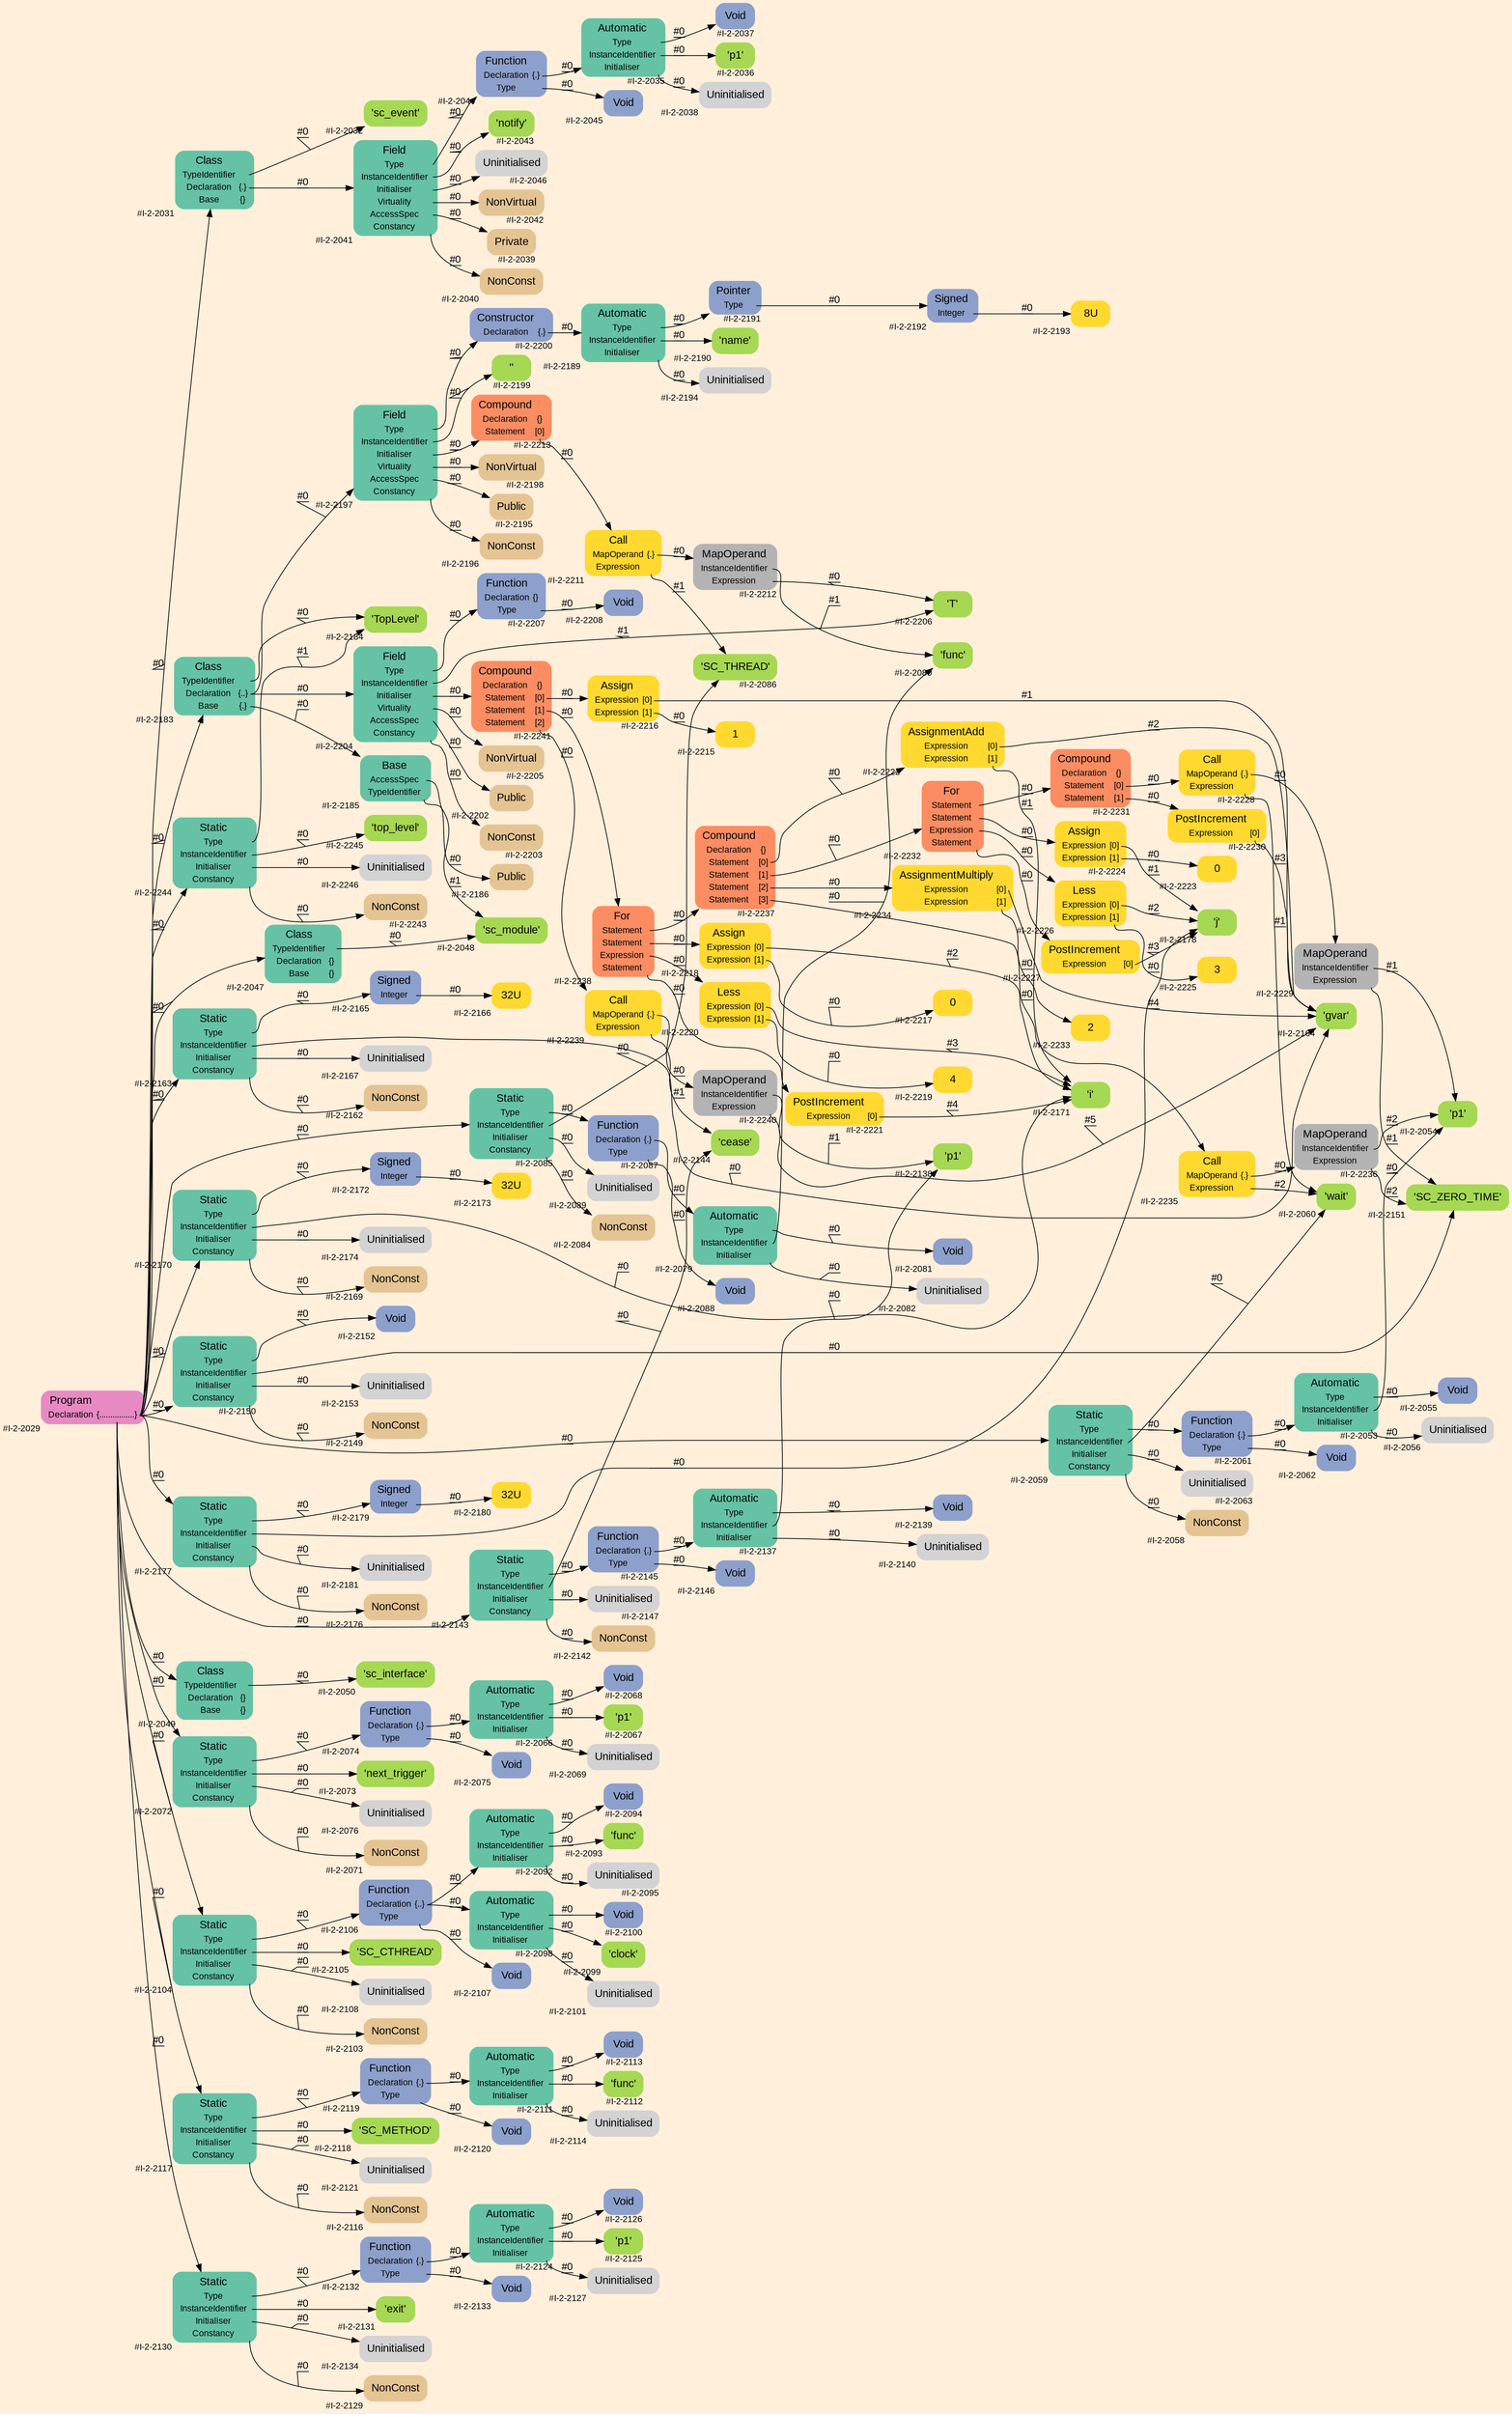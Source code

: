 digraph "" {
label = ""
labelloc = t
graph [
    rankdir = "LR"
    ranksep = 0.3
    bgcolor = antiquewhite1
    color = black
    fontcolor = black
    fontname = "Arial"
];
node [
    fontname = "Arial"
];
edge [
    fontname = "Arial"
];


// -------------------- node figure --------------------
// -------- block #I-2-2029 ----------
"#I-2-2029" [
    fillcolor = "/set28/4"
    xlabel = "#I-2-2029"
    fontsize = "12"
    fontcolor = black
    shape = "plaintext"
    label = <<TABLE BORDER="0" CELLBORDER="0" CELLSPACING="0">
     <TR><TD><FONT COLOR="black" POINT-SIZE="15">Program</FONT></TD></TR>
     <TR><TD><FONT COLOR="black" POINT-SIZE="12">Declaration</FONT></TD><TD PORT="port0"><FONT COLOR="black" POINT-SIZE="12">{................}</FONT></TD></TR>
    </TABLE>>
    style = "rounded,filled"
];

// -------- block #I-2-2031 ----------
"#I-2-2031" [
    fillcolor = "/set28/1"
    xlabel = "#I-2-2031"
    fontsize = "12"
    fontcolor = black
    shape = "plaintext"
    label = <<TABLE BORDER="0" CELLBORDER="0" CELLSPACING="0">
     <TR><TD><FONT COLOR="black" POINT-SIZE="15">Class</FONT></TD></TR>
     <TR><TD><FONT COLOR="black" POINT-SIZE="12">TypeIdentifier</FONT></TD><TD PORT="port0"></TD></TR>
     <TR><TD><FONT COLOR="black" POINT-SIZE="12">Declaration</FONT></TD><TD PORT="port1"><FONT COLOR="black" POINT-SIZE="12">{.}</FONT></TD></TR>
     <TR><TD><FONT COLOR="black" POINT-SIZE="12">Base</FONT></TD><TD PORT="port2"><FONT COLOR="black" POINT-SIZE="12">{}</FONT></TD></TR>
    </TABLE>>
    style = "rounded,filled"
];

// -------- block #I-2-2032 ----------
"#I-2-2032" [
    fillcolor = "/set28/5"
    xlabel = "#I-2-2032"
    fontsize = "12"
    fontcolor = black
    shape = "plaintext"
    label = <<TABLE BORDER="0" CELLBORDER="0" CELLSPACING="0">
     <TR><TD><FONT COLOR="black" POINT-SIZE="15">'sc_event'</FONT></TD></TR>
    </TABLE>>
    style = "rounded,filled"
];

// -------- block #I-2-2041 ----------
"#I-2-2041" [
    fillcolor = "/set28/1"
    xlabel = "#I-2-2041"
    fontsize = "12"
    fontcolor = black
    shape = "plaintext"
    label = <<TABLE BORDER="0" CELLBORDER="0" CELLSPACING="0">
     <TR><TD><FONT COLOR="black" POINT-SIZE="15">Field</FONT></TD></TR>
     <TR><TD><FONT COLOR="black" POINT-SIZE="12">Type</FONT></TD><TD PORT="port0"></TD></TR>
     <TR><TD><FONT COLOR="black" POINT-SIZE="12">InstanceIdentifier</FONT></TD><TD PORT="port1"></TD></TR>
     <TR><TD><FONT COLOR="black" POINT-SIZE="12">Initialiser</FONT></TD><TD PORT="port2"></TD></TR>
     <TR><TD><FONT COLOR="black" POINT-SIZE="12">Virtuality</FONT></TD><TD PORT="port3"></TD></TR>
     <TR><TD><FONT COLOR="black" POINT-SIZE="12">AccessSpec</FONT></TD><TD PORT="port4"></TD></TR>
     <TR><TD><FONT COLOR="black" POINT-SIZE="12">Constancy</FONT></TD><TD PORT="port5"></TD></TR>
    </TABLE>>
    style = "rounded,filled"
];

// -------- block #I-2-2044 ----------
"#I-2-2044" [
    fillcolor = "/set28/3"
    xlabel = "#I-2-2044"
    fontsize = "12"
    fontcolor = black
    shape = "plaintext"
    label = <<TABLE BORDER="0" CELLBORDER="0" CELLSPACING="0">
     <TR><TD><FONT COLOR="black" POINT-SIZE="15">Function</FONT></TD></TR>
     <TR><TD><FONT COLOR="black" POINT-SIZE="12">Declaration</FONT></TD><TD PORT="port0"><FONT COLOR="black" POINT-SIZE="12">{.}</FONT></TD></TR>
     <TR><TD><FONT COLOR="black" POINT-SIZE="12">Type</FONT></TD><TD PORT="port1"></TD></TR>
    </TABLE>>
    style = "rounded,filled"
];

// -------- block #I-2-2035 ----------
"#I-2-2035" [
    fillcolor = "/set28/1"
    xlabel = "#I-2-2035"
    fontsize = "12"
    fontcolor = black
    shape = "plaintext"
    label = <<TABLE BORDER="0" CELLBORDER="0" CELLSPACING="0">
     <TR><TD><FONT COLOR="black" POINT-SIZE="15">Automatic</FONT></TD></TR>
     <TR><TD><FONT COLOR="black" POINT-SIZE="12">Type</FONT></TD><TD PORT="port0"></TD></TR>
     <TR><TD><FONT COLOR="black" POINT-SIZE="12">InstanceIdentifier</FONT></TD><TD PORT="port1"></TD></TR>
     <TR><TD><FONT COLOR="black" POINT-SIZE="12">Initialiser</FONT></TD><TD PORT="port2"></TD></TR>
    </TABLE>>
    style = "rounded,filled"
];

// -------- block #I-2-2037 ----------
"#I-2-2037" [
    fillcolor = "/set28/3"
    xlabel = "#I-2-2037"
    fontsize = "12"
    fontcolor = black
    shape = "plaintext"
    label = <<TABLE BORDER="0" CELLBORDER="0" CELLSPACING="0">
     <TR><TD><FONT COLOR="black" POINT-SIZE="15">Void</FONT></TD></TR>
    </TABLE>>
    style = "rounded,filled"
];

// -------- block #I-2-2036 ----------
"#I-2-2036" [
    fillcolor = "/set28/5"
    xlabel = "#I-2-2036"
    fontsize = "12"
    fontcolor = black
    shape = "plaintext"
    label = <<TABLE BORDER="0" CELLBORDER="0" CELLSPACING="0">
     <TR><TD><FONT COLOR="black" POINT-SIZE="15">'p1'</FONT></TD></TR>
    </TABLE>>
    style = "rounded,filled"
];

// -------- block #I-2-2038 ----------
"#I-2-2038" [
    xlabel = "#I-2-2038"
    fontsize = "12"
    fontcolor = black
    shape = "plaintext"
    label = <<TABLE BORDER="0" CELLBORDER="0" CELLSPACING="0">
     <TR><TD><FONT COLOR="black" POINT-SIZE="15">Uninitialised</FONT></TD></TR>
    </TABLE>>
    style = "rounded,filled"
];

// -------- block #I-2-2045 ----------
"#I-2-2045" [
    fillcolor = "/set28/3"
    xlabel = "#I-2-2045"
    fontsize = "12"
    fontcolor = black
    shape = "plaintext"
    label = <<TABLE BORDER="0" CELLBORDER="0" CELLSPACING="0">
     <TR><TD><FONT COLOR="black" POINT-SIZE="15">Void</FONT></TD></TR>
    </TABLE>>
    style = "rounded,filled"
];

// -------- block #I-2-2043 ----------
"#I-2-2043" [
    fillcolor = "/set28/5"
    xlabel = "#I-2-2043"
    fontsize = "12"
    fontcolor = black
    shape = "plaintext"
    label = <<TABLE BORDER="0" CELLBORDER="0" CELLSPACING="0">
     <TR><TD><FONT COLOR="black" POINT-SIZE="15">'notify'</FONT></TD></TR>
    </TABLE>>
    style = "rounded,filled"
];

// -------- block #I-2-2046 ----------
"#I-2-2046" [
    xlabel = "#I-2-2046"
    fontsize = "12"
    fontcolor = black
    shape = "plaintext"
    label = <<TABLE BORDER="0" CELLBORDER="0" CELLSPACING="0">
     <TR><TD><FONT COLOR="black" POINT-SIZE="15">Uninitialised</FONT></TD></TR>
    </TABLE>>
    style = "rounded,filled"
];

// -------- block #I-2-2042 ----------
"#I-2-2042" [
    fillcolor = "/set28/7"
    xlabel = "#I-2-2042"
    fontsize = "12"
    fontcolor = black
    shape = "plaintext"
    label = <<TABLE BORDER="0" CELLBORDER="0" CELLSPACING="0">
     <TR><TD><FONT COLOR="black" POINT-SIZE="15">NonVirtual</FONT></TD></TR>
    </TABLE>>
    style = "rounded,filled"
];

// -------- block #I-2-2039 ----------
"#I-2-2039" [
    fillcolor = "/set28/7"
    xlabel = "#I-2-2039"
    fontsize = "12"
    fontcolor = black
    shape = "plaintext"
    label = <<TABLE BORDER="0" CELLBORDER="0" CELLSPACING="0">
     <TR><TD><FONT COLOR="black" POINT-SIZE="15">Private</FONT></TD></TR>
    </TABLE>>
    style = "rounded,filled"
];

// -------- block #I-2-2040 ----------
"#I-2-2040" [
    fillcolor = "/set28/7"
    xlabel = "#I-2-2040"
    fontsize = "12"
    fontcolor = black
    shape = "plaintext"
    label = <<TABLE BORDER="0" CELLBORDER="0" CELLSPACING="0">
     <TR><TD><FONT COLOR="black" POINT-SIZE="15">NonConst</FONT></TD></TR>
    </TABLE>>
    style = "rounded,filled"
];

// -------- block #I-2-2047 ----------
"#I-2-2047" [
    fillcolor = "/set28/1"
    xlabel = "#I-2-2047"
    fontsize = "12"
    fontcolor = black
    shape = "plaintext"
    label = <<TABLE BORDER="0" CELLBORDER="0" CELLSPACING="0">
     <TR><TD><FONT COLOR="black" POINT-SIZE="15">Class</FONT></TD></TR>
     <TR><TD><FONT COLOR="black" POINT-SIZE="12">TypeIdentifier</FONT></TD><TD PORT="port0"></TD></TR>
     <TR><TD><FONT COLOR="black" POINT-SIZE="12">Declaration</FONT></TD><TD PORT="port1"><FONT COLOR="black" POINT-SIZE="12">{}</FONT></TD></TR>
     <TR><TD><FONT COLOR="black" POINT-SIZE="12">Base</FONT></TD><TD PORT="port2"><FONT COLOR="black" POINT-SIZE="12">{}</FONT></TD></TR>
    </TABLE>>
    style = "rounded,filled"
];

// -------- block #I-2-2048 ----------
"#I-2-2048" [
    fillcolor = "/set28/5"
    xlabel = "#I-2-2048"
    fontsize = "12"
    fontcolor = black
    shape = "plaintext"
    label = <<TABLE BORDER="0" CELLBORDER="0" CELLSPACING="0">
     <TR><TD><FONT COLOR="black" POINT-SIZE="15">'sc_module'</FONT></TD></TR>
    </TABLE>>
    style = "rounded,filled"
];

// -------- block #I-2-2049 ----------
"#I-2-2049" [
    fillcolor = "/set28/1"
    xlabel = "#I-2-2049"
    fontsize = "12"
    fontcolor = black
    shape = "plaintext"
    label = <<TABLE BORDER="0" CELLBORDER="0" CELLSPACING="0">
     <TR><TD><FONT COLOR="black" POINT-SIZE="15">Class</FONT></TD></TR>
     <TR><TD><FONT COLOR="black" POINT-SIZE="12">TypeIdentifier</FONT></TD><TD PORT="port0"></TD></TR>
     <TR><TD><FONT COLOR="black" POINT-SIZE="12">Declaration</FONT></TD><TD PORT="port1"><FONT COLOR="black" POINT-SIZE="12">{}</FONT></TD></TR>
     <TR><TD><FONT COLOR="black" POINT-SIZE="12">Base</FONT></TD><TD PORT="port2"><FONT COLOR="black" POINT-SIZE="12">{}</FONT></TD></TR>
    </TABLE>>
    style = "rounded,filled"
];

// -------- block #I-2-2050 ----------
"#I-2-2050" [
    fillcolor = "/set28/5"
    xlabel = "#I-2-2050"
    fontsize = "12"
    fontcolor = black
    shape = "plaintext"
    label = <<TABLE BORDER="0" CELLBORDER="0" CELLSPACING="0">
     <TR><TD><FONT COLOR="black" POINT-SIZE="15">'sc_interface'</FONT></TD></TR>
    </TABLE>>
    style = "rounded,filled"
];

// -------- block #I-2-2059 ----------
"#I-2-2059" [
    fillcolor = "/set28/1"
    xlabel = "#I-2-2059"
    fontsize = "12"
    fontcolor = black
    shape = "plaintext"
    label = <<TABLE BORDER="0" CELLBORDER="0" CELLSPACING="0">
     <TR><TD><FONT COLOR="black" POINT-SIZE="15">Static</FONT></TD></TR>
     <TR><TD><FONT COLOR="black" POINT-SIZE="12">Type</FONT></TD><TD PORT="port0"></TD></TR>
     <TR><TD><FONT COLOR="black" POINT-SIZE="12">InstanceIdentifier</FONT></TD><TD PORT="port1"></TD></TR>
     <TR><TD><FONT COLOR="black" POINT-SIZE="12">Initialiser</FONT></TD><TD PORT="port2"></TD></TR>
     <TR><TD><FONT COLOR="black" POINT-SIZE="12">Constancy</FONT></TD><TD PORT="port3"></TD></TR>
    </TABLE>>
    style = "rounded,filled"
];

// -------- block #I-2-2061 ----------
"#I-2-2061" [
    fillcolor = "/set28/3"
    xlabel = "#I-2-2061"
    fontsize = "12"
    fontcolor = black
    shape = "plaintext"
    label = <<TABLE BORDER="0" CELLBORDER="0" CELLSPACING="0">
     <TR><TD><FONT COLOR="black" POINT-SIZE="15">Function</FONT></TD></TR>
     <TR><TD><FONT COLOR="black" POINT-SIZE="12">Declaration</FONT></TD><TD PORT="port0"><FONT COLOR="black" POINT-SIZE="12">{.}</FONT></TD></TR>
     <TR><TD><FONT COLOR="black" POINT-SIZE="12">Type</FONT></TD><TD PORT="port1"></TD></TR>
    </TABLE>>
    style = "rounded,filled"
];

// -------- block #I-2-2053 ----------
"#I-2-2053" [
    fillcolor = "/set28/1"
    xlabel = "#I-2-2053"
    fontsize = "12"
    fontcolor = black
    shape = "plaintext"
    label = <<TABLE BORDER="0" CELLBORDER="0" CELLSPACING="0">
     <TR><TD><FONT COLOR="black" POINT-SIZE="15">Automatic</FONT></TD></TR>
     <TR><TD><FONT COLOR="black" POINT-SIZE="12">Type</FONT></TD><TD PORT="port0"></TD></TR>
     <TR><TD><FONT COLOR="black" POINT-SIZE="12">InstanceIdentifier</FONT></TD><TD PORT="port1"></TD></TR>
     <TR><TD><FONT COLOR="black" POINT-SIZE="12">Initialiser</FONT></TD><TD PORT="port2"></TD></TR>
    </TABLE>>
    style = "rounded,filled"
];

// -------- block #I-2-2055 ----------
"#I-2-2055" [
    fillcolor = "/set28/3"
    xlabel = "#I-2-2055"
    fontsize = "12"
    fontcolor = black
    shape = "plaintext"
    label = <<TABLE BORDER="0" CELLBORDER="0" CELLSPACING="0">
     <TR><TD><FONT COLOR="black" POINT-SIZE="15">Void</FONT></TD></TR>
    </TABLE>>
    style = "rounded,filled"
];

// -------- block #I-2-2054 ----------
"#I-2-2054" [
    fillcolor = "/set28/5"
    xlabel = "#I-2-2054"
    fontsize = "12"
    fontcolor = black
    shape = "plaintext"
    label = <<TABLE BORDER="0" CELLBORDER="0" CELLSPACING="0">
     <TR><TD><FONT COLOR="black" POINT-SIZE="15">'p1'</FONT></TD></TR>
    </TABLE>>
    style = "rounded,filled"
];

// -------- block #I-2-2056 ----------
"#I-2-2056" [
    xlabel = "#I-2-2056"
    fontsize = "12"
    fontcolor = black
    shape = "plaintext"
    label = <<TABLE BORDER="0" CELLBORDER="0" CELLSPACING="0">
     <TR><TD><FONT COLOR="black" POINT-SIZE="15">Uninitialised</FONT></TD></TR>
    </TABLE>>
    style = "rounded,filled"
];

// -------- block #I-2-2062 ----------
"#I-2-2062" [
    fillcolor = "/set28/3"
    xlabel = "#I-2-2062"
    fontsize = "12"
    fontcolor = black
    shape = "plaintext"
    label = <<TABLE BORDER="0" CELLBORDER="0" CELLSPACING="0">
     <TR><TD><FONT COLOR="black" POINT-SIZE="15">Void</FONT></TD></TR>
    </TABLE>>
    style = "rounded,filled"
];

// -------- block #I-2-2060 ----------
"#I-2-2060" [
    fillcolor = "/set28/5"
    xlabel = "#I-2-2060"
    fontsize = "12"
    fontcolor = black
    shape = "plaintext"
    label = <<TABLE BORDER="0" CELLBORDER="0" CELLSPACING="0">
     <TR><TD><FONT COLOR="black" POINT-SIZE="15">'wait'</FONT></TD></TR>
    </TABLE>>
    style = "rounded,filled"
];

// -------- block #I-2-2063 ----------
"#I-2-2063" [
    xlabel = "#I-2-2063"
    fontsize = "12"
    fontcolor = black
    shape = "plaintext"
    label = <<TABLE BORDER="0" CELLBORDER="0" CELLSPACING="0">
     <TR><TD><FONT COLOR="black" POINT-SIZE="15">Uninitialised</FONT></TD></TR>
    </TABLE>>
    style = "rounded,filled"
];

// -------- block #I-2-2058 ----------
"#I-2-2058" [
    fillcolor = "/set28/7"
    xlabel = "#I-2-2058"
    fontsize = "12"
    fontcolor = black
    shape = "plaintext"
    label = <<TABLE BORDER="0" CELLBORDER="0" CELLSPACING="0">
     <TR><TD><FONT COLOR="black" POINT-SIZE="15">NonConst</FONT></TD></TR>
    </TABLE>>
    style = "rounded,filled"
];

// -------- block #I-2-2072 ----------
"#I-2-2072" [
    fillcolor = "/set28/1"
    xlabel = "#I-2-2072"
    fontsize = "12"
    fontcolor = black
    shape = "plaintext"
    label = <<TABLE BORDER="0" CELLBORDER="0" CELLSPACING="0">
     <TR><TD><FONT COLOR="black" POINT-SIZE="15">Static</FONT></TD></TR>
     <TR><TD><FONT COLOR="black" POINT-SIZE="12">Type</FONT></TD><TD PORT="port0"></TD></TR>
     <TR><TD><FONT COLOR="black" POINT-SIZE="12">InstanceIdentifier</FONT></TD><TD PORT="port1"></TD></TR>
     <TR><TD><FONT COLOR="black" POINT-SIZE="12">Initialiser</FONT></TD><TD PORT="port2"></TD></TR>
     <TR><TD><FONT COLOR="black" POINT-SIZE="12">Constancy</FONT></TD><TD PORT="port3"></TD></TR>
    </TABLE>>
    style = "rounded,filled"
];

// -------- block #I-2-2074 ----------
"#I-2-2074" [
    fillcolor = "/set28/3"
    xlabel = "#I-2-2074"
    fontsize = "12"
    fontcolor = black
    shape = "plaintext"
    label = <<TABLE BORDER="0" CELLBORDER="0" CELLSPACING="0">
     <TR><TD><FONT COLOR="black" POINT-SIZE="15">Function</FONT></TD></TR>
     <TR><TD><FONT COLOR="black" POINT-SIZE="12">Declaration</FONT></TD><TD PORT="port0"><FONT COLOR="black" POINT-SIZE="12">{.}</FONT></TD></TR>
     <TR><TD><FONT COLOR="black" POINT-SIZE="12">Type</FONT></TD><TD PORT="port1"></TD></TR>
    </TABLE>>
    style = "rounded,filled"
];

// -------- block #I-2-2066 ----------
"#I-2-2066" [
    fillcolor = "/set28/1"
    xlabel = "#I-2-2066"
    fontsize = "12"
    fontcolor = black
    shape = "plaintext"
    label = <<TABLE BORDER="0" CELLBORDER="0" CELLSPACING="0">
     <TR><TD><FONT COLOR="black" POINT-SIZE="15">Automatic</FONT></TD></TR>
     <TR><TD><FONT COLOR="black" POINT-SIZE="12">Type</FONT></TD><TD PORT="port0"></TD></TR>
     <TR><TD><FONT COLOR="black" POINT-SIZE="12">InstanceIdentifier</FONT></TD><TD PORT="port1"></TD></TR>
     <TR><TD><FONT COLOR="black" POINT-SIZE="12">Initialiser</FONT></TD><TD PORT="port2"></TD></TR>
    </TABLE>>
    style = "rounded,filled"
];

// -------- block #I-2-2068 ----------
"#I-2-2068" [
    fillcolor = "/set28/3"
    xlabel = "#I-2-2068"
    fontsize = "12"
    fontcolor = black
    shape = "plaintext"
    label = <<TABLE BORDER="0" CELLBORDER="0" CELLSPACING="0">
     <TR><TD><FONT COLOR="black" POINT-SIZE="15">Void</FONT></TD></TR>
    </TABLE>>
    style = "rounded,filled"
];

// -------- block #I-2-2067 ----------
"#I-2-2067" [
    fillcolor = "/set28/5"
    xlabel = "#I-2-2067"
    fontsize = "12"
    fontcolor = black
    shape = "plaintext"
    label = <<TABLE BORDER="0" CELLBORDER="0" CELLSPACING="0">
     <TR><TD><FONT COLOR="black" POINT-SIZE="15">'p1'</FONT></TD></TR>
    </TABLE>>
    style = "rounded,filled"
];

// -------- block #I-2-2069 ----------
"#I-2-2069" [
    xlabel = "#I-2-2069"
    fontsize = "12"
    fontcolor = black
    shape = "plaintext"
    label = <<TABLE BORDER="0" CELLBORDER="0" CELLSPACING="0">
     <TR><TD><FONT COLOR="black" POINT-SIZE="15">Uninitialised</FONT></TD></TR>
    </TABLE>>
    style = "rounded,filled"
];

// -------- block #I-2-2075 ----------
"#I-2-2075" [
    fillcolor = "/set28/3"
    xlabel = "#I-2-2075"
    fontsize = "12"
    fontcolor = black
    shape = "plaintext"
    label = <<TABLE BORDER="0" CELLBORDER="0" CELLSPACING="0">
     <TR><TD><FONT COLOR="black" POINT-SIZE="15">Void</FONT></TD></TR>
    </TABLE>>
    style = "rounded,filled"
];

// -------- block #I-2-2073 ----------
"#I-2-2073" [
    fillcolor = "/set28/5"
    xlabel = "#I-2-2073"
    fontsize = "12"
    fontcolor = black
    shape = "plaintext"
    label = <<TABLE BORDER="0" CELLBORDER="0" CELLSPACING="0">
     <TR><TD><FONT COLOR="black" POINT-SIZE="15">'next_trigger'</FONT></TD></TR>
    </TABLE>>
    style = "rounded,filled"
];

// -------- block #I-2-2076 ----------
"#I-2-2076" [
    xlabel = "#I-2-2076"
    fontsize = "12"
    fontcolor = black
    shape = "plaintext"
    label = <<TABLE BORDER="0" CELLBORDER="0" CELLSPACING="0">
     <TR><TD><FONT COLOR="black" POINT-SIZE="15">Uninitialised</FONT></TD></TR>
    </TABLE>>
    style = "rounded,filled"
];

// -------- block #I-2-2071 ----------
"#I-2-2071" [
    fillcolor = "/set28/7"
    xlabel = "#I-2-2071"
    fontsize = "12"
    fontcolor = black
    shape = "plaintext"
    label = <<TABLE BORDER="0" CELLBORDER="0" CELLSPACING="0">
     <TR><TD><FONT COLOR="black" POINT-SIZE="15">NonConst</FONT></TD></TR>
    </TABLE>>
    style = "rounded,filled"
];

// -------- block #I-2-2085 ----------
"#I-2-2085" [
    fillcolor = "/set28/1"
    xlabel = "#I-2-2085"
    fontsize = "12"
    fontcolor = black
    shape = "plaintext"
    label = <<TABLE BORDER="0" CELLBORDER="0" CELLSPACING="0">
     <TR><TD><FONT COLOR="black" POINT-SIZE="15">Static</FONT></TD></TR>
     <TR><TD><FONT COLOR="black" POINT-SIZE="12">Type</FONT></TD><TD PORT="port0"></TD></TR>
     <TR><TD><FONT COLOR="black" POINT-SIZE="12">InstanceIdentifier</FONT></TD><TD PORT="port1"></TD></TR>
     <TR><TD><FONT COLOR="black" POINT-SIZE="12">Initialiser</FONT></TD><TD PORT="port2"></TD></TR>
     <TR><TD><FONT COLOR="black" POINT-SIZE="12">Constancy</FONT></TD><TD PORT="port3"></TD></TR>
    </TABLE>>
    style = "rounded,filled"
];

// -------- block #I-2-2087 ----------
"#I-2-2087" [
    fillcolor = "/set28/3"
    xlabel = "#I-2-2087"
    fontsize = "12"
    fontcolor = black
    shape = "plaintext"
    label = <<TABLE BORDER="0" CELLBORDER="0" CELLSPACING="0">
     <TR><TD><FONT COLOR="black" POINT-SIZE="15">Function</FONT></TD></TR>
     <TR><TD><FONT COLOR="black" POINT-SIZE="12">Declaration</FONT></TD><TD PORT="port0"><FONT COLOR="black" POINT-SIZE="12">{.}</FONT></TD></TR>
     <TR><TD><FONT COLOR="black" POINT-SIZE="12">Type</FONT></TD><TD PORT="port1"></TD></TR>
    </TABLE>>
    style = "rounded,filled"
];

// -------- block #I-2-2079 ----------
"#I-2-2079" [
    fillcolor = "/set28/1"
    xlabel = "#I-2-2079"
    fontsize = "12"
    fontcolor = black
    shape = "plaintext"
    label = <<TABLE BORDER="0" CELLBORDER="0" CELLSPACING="0">
     <TR><TD><FONT COLOR="black" POINT-SIZE="15">Automatic</FONT></TD></TR>
     <TR><TD><FONT COLOR="black" POINT-SIZE="12">Type</FONT></TD><TD PORT="port0"></TD></TR>
     <TR><TD><FONT COLOR="black" POINT-SIZE="12">InstanceIdentifier</FONT></TD><TD PORT="port1"></TD></TR>
     <TR><TD><FONT COLOR="black" POINT-SIZE="12">Initialiser</FONT></TD><TD PORT="port2"></TD></TR>
    </TABLE>>
    style = "rounded,filled"
];

// -------- block #I-2-2081 ----------
"#I-2-2081" [
    fillcolor = "/set28/3"
    xlabel = "#I-2-2081"
    fontsize = "12"
    fontcolor = black
    shape = "plaintext"
    label = <<TABLE BORDER="0" CELLBORDER="0" CELLSPACING="0">
     <TR><TD><FONT COLOR="black" POINT-SIZE="15">Void</FONT></TD></TR>
    </TABLE>>
    style = "rounded,filled"
];

// -------- block #I-2-2080 ----------
"#I-2-2080" [
    fillcolor = "/set28/5"
    xlabel = "#I-2-2080"
    fontsize = "12"
    fontcolor = black
    shape = "plaintext"
    label = <<TABLE BORDER="0" CELLBORDER="0" CELLSPACING="0">
     <TR><TD><FONT COLOR="black" POINT-SIZE="15">'func'</FONT></TD></TR>
    </TABLE>>
    style = "rounded,filled"
];

// -------- block #I-2-2082 ----------
"#I-2-2082" [
    xlabel = "#I-2-2082"
    fontsize = "12"
    fontcolor = black
    shape = "plaintext"
    label = <<TABLE BORDER="0" CELLBORDER="0" CELLSPACING="0">
     <TR><TD><FONT COLOR="black" POINT-SIZE="15">Uninitialised</FONT></TD></TR>
    </TABLE>>
    style = "rounded,filled"
];

// -------- block #I-2-2088 ----------
"#I-2-2088" [
    fillcolor = "/set28/3"
    xlabel = "#I-2-2088"
    fontsize = "12"
    fontcolor = black
    shape = "plaintext"
    label = <<TABLE BORDER="0" CELLBORDER="0" CELLSPACING="0">
     <TR><TD><FONT COLOR="black" POINT-SIZE="15">Void</FONT></TD></TR>
    </TABLE>>
    style = "rounded,filled"
];

// -------- block #I-2-2086 ----------
"#I-2-2086" [
    fillcolor = "/set28/5"
    xlabel = "#I-2-2086"
    fontsize = "12"
    fontcolor = black
    shape = "plaintext"
    label = <<TABLE BORDER="0" CELLBORDER="0" CELLSPACING="0">
     <TR><TD><FONT COLOR="black" POINT-SIZE="15">'SC_THREAD'</FONT></TD></TR>
    </TABLE>>
    style = "rounded,filled"
];

// -------- block #I-2-2089 ----------
"#I-2-2089" [
    xlabel = "#I-2-2089"
    fontsize = "12"
    fontcolor = black
    shape = "plaintext"
    label = <<TABLE BORDER="0" CELLBORDER="0" CELLSPACING="0">
     <TR><TD><FONT COLOR="black" POINT-SIZE="15">Uninitialised</FONT></TD></TR>
    </TABLE>>
    style = "rounded,filled"
];

// -------- block #I-2-2084 ----------
"#I-2-2084" [
    fillcolor = "/set28/7"
    xlabel = "#I-2-2084"
    fontsize = "12"
    fontcolor = black
    shape = "plaintext"
    label = <<TABLE BORDER="0" CELLBORDER="0" CELLSPACING="0">
     <TR><TD><FONT COLOR="black" POINT-SIZE="15">NonConst</FONT></TD></TR>
    </TABLE>>
    style = "rounded,filled"
];

// -------- block #I-2-2104 ----------
"#I-2-2104" [
    fillcolor = "/set28/1"
    xlabel = "#I-2-2104"
    fontsize = "12"
    fontcolor = black
    shape = "plaintext"
    label = <<TABLE BORDER="0" CELLBORDER="0" CELLSPACING="0">
     <TR><TD><FONT COLOR="black" POINT-SIZE="15">Static</FONT></TD></TR>
     <TR><TD><FONT COLOR="black" POINT-SIZE="12">Type</FONT></TD><TD PORT="port0"></TD></TR>
     <TR><TD><FONT COLOR="black" POINT-SIZE="12">InstanceIdentifier</FONT></TD><TD PORT="port1"></TD></TR>
     <TR><TD><FONT COLOR="black" POINT-SIZE="12">Initialiser</FONT></TD><TD PORT="port2"></TD></TR>
     <TR><TD><FONT COLOR="black" POINT-SIZE="12">Constancy</FONT></TD><TD PORT="port3"></TD></TR>
    </TABLE>>
    style = "rounded,filled"
];

// -------- block #I-2-2106 ----------
"#I-2-2106" [
    fillcolor = "/set28/3"
    xlabel = "#I-2-2106"
    fontsize = "12"
    fontcolor = black
    shape = "plaintext"
    label = <<TABLE BORDER="0" CELLBORDER="0" CELLSPACING="0">
     <TR><TD><FONT COLOR="black" POINT-SIZE="15">Function</FONT></TD></TR>
     <TR><TD><FONT COLOR="black" POINT-SIZE="12">Declaration</FONT></TD><TD PORT="port0"><FONT COLOR="black" POINT-SIZE="12">{..}</FONT></TD></TR>
     <TR><TD><FONT COLOR="black" POINT-SIZE="12">Type</FONT></TD><TD PORT="port1"></TD></TR>
    </TABLE>>
    style = "rounded,filled"
];

// -------- block #I-2-2092 ----------
"#I-2-2092" [
    fillcolor = "/set28/1"
    xlabel = "#I-2-2092"
    fontsize = "12"
    fontcolor = black
    shape = "plaintext"
    label = <<TABLE BORDER="0" CELLBORDER="0" CELLSPACING="0">
     <TR><TD><FONT COLOR="black" POINT-SIZE="15">Automatic</FONT></TD></TR>
     <TR><TD><FONT COLOR="black" POINT-SIZE="12">Type</FONT></TD><TD PORT="port0"></TD></TR>
     <TR><TD><FONT COLOR="black" POINT-SIZE="12">InstanceIdentifier</FONT></TD><TD PORT="port1"></TD></TR>
     <TR><TD><FONT COLOR="black" POINT-SIZE="12">Initialiser</FONT></TD><TD PORT="port2"></TD></TR>
    </TABLE>>
    style = "rounded,filled"
];

// -------- block #I-2-2094 ----------
"#I-2-2094" [
    fillcolor = "/set28/3"
    xlabel = "#I-2-2094"
    fontsize = "12"
    fontcolor = black
    shape = "plaintext"
    label = <<TABLE BORDER="0" CELLBORDER="0" CELLSPACING="0">
     <TR><TD><FONT COLOR="black" POINT-SIZE="15">Void</FONT></TD></TR>
    </TABLE>>
    style = "rounded,filled"
];

// -------- block #I-2-2093 ----------
"#I-2-2093" [
    fillcolor = "/set28/5"
    xlabel = "#I-2-2093"
    fontsize = "12"
    fontcolor = black
    shape = "plaintext"
    label = <<TABLE BORDER="0" CELLBORDER="0" CELLSPACING="0">
     <TR><TD><FONT COLOR="black" POINT-SIZE="15">'func'</FONT></TD></TR>
    </TABLE>>
    style = "rounded,filled"
];

// -------- block #I-2-2095 ----------
"#I-2-2095" [
    xlabel = "#I-2-2095"
    fontsize = "12"
    fontcolor = black
    shape = "plaintext"
    label = <<TABLE BORDER="0" CELLBORDER="0" CELLSPACING="0">
     <TR><TD><FONT COLOR="black" POINT-SIZE="15">Uninitialised</FONT></TD></TR>
    </TABLE>>
    style = "rounded,filled"
];

// -------- block #I-2-2098 ----------
"#I-2-2098" [
    fillcolor = "/set28/1"
    xlabel = "#I-2-2098"
    fontsize = "12"
    fontcolor = black
    shape = "plaintext"
    label = <<TABLE BORDER="0" CELLBORDER="0" CELLSPACING="0">
     <TR><TD><FONT COLOR="black" POINT-SIZE="15">Automatic</FONT></TD></TR>
     <TR><TD><FONT COLOR="black" POINT-SIZE="12">Type</FONT></TD><TD PORT="port0"></TD></TR>
     <TR><TD><FONT COLOR="black" POINT-SIZE="12">InstanceIdentifier</FONT></TD><TD PORT="port1"></TD></TR>
     <TR><TD><FONT COLOR="black" POINT-SIZE="12">Initialiser</FONT></TD><TD PORT="port2"></TD></TR>
    </TABLE>>
    style = "rounded,filled"
];

// -------- block #I-2-2100 ----------
"#I-2-2100" [
    fillcolor = "/set28/3"
    xlabel = "#I-2-2100"
    fontsize = "12"
    fontcolor = black
    shape = "plaintext"
    label = <<TABLE BORDER="0" CELLBORDER="0" CELLSPACING="0">
     <TR><TD><FONT COLOR="black" POINT-SIZE="15">Void</FONT></TD></TR>
    </TABLE>>
    style = "rounded,filled"
];

// -------- block #I-2-2099 ----------
"#I-2-2099" [
    fillcolor = "/set28/5"
    xlabel = "#I-2-2099"
    fontsize = "12"
    fontcolor = black
    shape = "plaintext"
    label = <<TABLE BORDER="0" CELLBORDER="0" CELLSPACING="0">
     <TR><TD><FONT COLOR="black" POINT-SIZE="15">'clock'</FONT></TD></TR>
    </TABLE>>
    style = "rounded,filled"
];

// -------- block #I-2-2101 ----------
"#I-2-2101" [
    xlabel = "#I-2-2101"
    fontsize = "12"
    fontcolor = black
    shape = "plaintext"
    label = <<TABLE BORDER="0" CELLBORDER="0" CELLSPACING="0">
     <TR><TD><FONT COLOR="black" POINT-SIZE="15">Uninitialised</FONT></TD></TR>
    </TABLE>>
    style = "rounded,filled"
];

// -------- block #I-2-2107 ----------
"#I-2-2107" [
    fillcolor = "/set28/3"
    xlabel = "#I-2-2107"
    fontsize = "12"
    fontcolor = black
    shape = "plaintext"
    label = <<TABLE BORDER="0" CELLBORDER="0" CELLSPACING="0">
     <TR><TD><FONT COLOR="black" POINT-SIZE="15">Void</FONT></TD></TR>
    </TABLE>>
    style = "rounded,filled"
];

// -------- block #I-2-2105 ----------
"#I-2-2105" [
    fillcolor = "/set28/5"
    xlabel = "#I-2-2105"
    fontsize = "12"
    fontcolor = black
    shape = "plaintext"
    label = <<TABLE BORDER="0" CELLBORDER="0" CELLSPACING="0">
     <TR><TD><FONT COLOR="black" POINT-SIZE="15">'SC_CTHREAD'</FONT></TD></TR>
    </TABLE>>
    style = "rounded,filled"
];

// -------- block #I-2-2108 ----------
"#I-2-2108" [
    xlabel = "#I-2-2108"
    fontsize = "12"
    fontcolor = black
    shape = "plaintext"
    label = <<TABLE BORDER="0" CELLBORDER="0" CELLSPACING="0">
     <TR><TD><FONT COLOR="black" POINT-SIZE="15">Uninitialised</FONT></TD></TR>
    </TABLE>>
    style = "rounded,filled"
];

// -------- block #I-2-2103 ----------
"#I-2-2103" [
    fillcolor = "/set28/7"
    xlabel = "#I-2-2103"
    fontsize = "12"
    fontcolor = black
    shape = "plaintext"
    label = <<TABLE BORDER="0" CELLBORDER="0" CELLSPACING="0">
     <TR><TD><FONT COLOR="black" POINT-SIZE="15">NonConst</FONT></TD></TR>
    </TABLE>>
    style = "rounded,filled"
];

// -------- block #I-2-2117 ----------
"#I-2-2117" [
    fillcolor = "/set28/1"
    xlabel = "#I-2-2117"
    fontsize = "12"
    fontcolor = black
    shape = "plaintext"
    label = <<TABLE BORDER="0" CELLBORDER="0" CELLSPACING="0">
     <TR><TD><FONT COLOR="black" POINT-SIZE="15">Static</FONT></TD></TR>
     <TR><TD><FONT COLOR="black" POINT-SIZE="12">Type</FONT></TD><TD PORT="port0"></TD></TR>
     <TR><TD><FONT COLOR="black" POINT-SIZE="12">InstanceIdentifier</FONT></TD><TD PORT="port1"></TD></TR>
     <TR><TD><FONT COLOR="black" POINT-SIZE="12">Initialiser</FONT></TD><TD PORT="port2"></TD></TR>
     <TR><TD><FONT COLOR="black" POINT-SIZE="12">Constancy</FONT></TD><TD PORT="port3"></TD></TR>
    </TABLE>>
    style = "rounded,filled"
];

// -------- block #I-2-2119 ----------
"#I-2-2119" [
    fillcolor = "/set28/3"
    xlabel = "#I-2-2119"
    fontsize = "12"
    fontcolor = black
    shape = "plaintext"
    label = <<TABLE BORDER="0" CELLBORDER="0" CELLSPACING="0">
     <TR><TD><FONT COLOR="black" POINT-SIZE="15">Function</FONT></TD></TR>
     <TR><TD><FONT COLOR="black" POINT-SIZE="12">Declaration</FONT></TD><TD PORT="port0"><FONT COLOR="black" POINT-SIZE="12">{.}</FONT></TD></TR>
     <TR><TD><FONT COLOR="black" POINT-SIZE="12">Type</FONT></TD><TD PORT="port1"></TD></TR>
    </TABLE>>
    style = "rounded,filled"
];

// -------- block #I-2-2111 ----------
"#I-2-2111" [
    fillcolor = "/set28/1"
    xlabel = "#I-2-2111"
    fontsize = "12"
    fontcolor = black
    shape = "plaintext"
    label = <<TABLE BORDER="0" CELLBORDER="0" CELLSPACING="0">
     <TR><TD><FONT COLOR="black" POINT-SIZE="15">Automatic</FONT></TD></TR>
     <TR><TD><FONT COLOR="black" POINT-SIZE="12">Type</FONT></TD><TD PORT="port0"></TD></TR>
     <TR><TD><FONT COLOR="black" POINT-SIZE="12">InstanceIdentifier</FONT></TD><TD PORT="port1"></TD></TR>
     <TR><TD><FONT COLOR="black" POINT-SIZE="12">Initialiser</FONT></TD><TD PORT="port2"></TD></TR>
    </TABLE>>
    style = "rounded,filled"
];

// -------- block #I-2-2113 ----------
"#I-2-2113" [
    fillcolor = "/set28/3"
    xlabel = "#I-2-2113"
    fontsize = "12"
    fontcolor = black
    shape = "plaintext"
    label = <<TABLE BORDER="0" CELLBORDER="0" CELLSPACING="0">
     <TR><TD><FONT COLOR="black" POINT-SIZE="15">Void</FONT></TD></TR>
    </TABLE>>
    style = "rounded,filled"
];

// -------- block #I-2-2112 ----------
"#I-2-2112" [
    fillcolor = "/set28/5"
    xlabel = "#I-2-2112"
    fontsize = "12"
    fontcolor = black
    shape = "plaintext"
    label = <<TABLE BORDER="0" CELLBORDER="0" CELLSPACING="0">
     <TR><TD><FONT COLOR="black" POINT-SIZE="15">'func'</FONT></TD></TR>
    </TABLE>>
    style = "rounded,filled"
];

// -------- block #I-2-2114 ----------
"#I-2-2114" [
    xlabel = "#I-2-2114"
    fontsize = "12"
    fontcolor = black
    shape = "plaintext"
    label = <<TABLE BORDER="0" CELLBORDER="0" CELLSPACING="0">
     <TR><TD><FONT COLOR="black" POINT-SIZE="15">Uninitialised</FONT></TD></TR>
    </TABLE>>
    style = "rounded,filled"
];

// -------- block #I-2-2120 ----------
"#I-2-2120" [
    fillcolor = "/set28/3"
    xlabel = "#I-2-2120"
    fontsize = "12"
    fontcolor = black
    shape = "plaintext"
    label = <<TABLE BORDER="0" CELLBORDER="0" CELLSPACING="0">
     <TR><TD><FONT COLOR="black" POINT-SIZE="15">Void</FONT></TD></TR>
    </TABLE>>
    style = "rounded,filled"
];

// -------- block #I-2-2118 ----------
"#I-2-2118" [
    fillcolor = "/set28/5"
    xlabel = "#I-2-2118"
    fontsize = "12"
    fontcolor = black
    shape = "plaintext"
    label = <<TABLE BORDER="0" CELLBORDER="0" CELLSPACING="0">
     <TR><TD><FONT COLOR="black" POINT-SIZE="15">'SC_METHOD'</FONT></TD></TR>
    </TABLE>>
    style = "rounded,filled"
];

// -------- block #I-2-2121 ----------
"#I-2-2121" [
    xlabel = "#I-2-2121"
    fontsize = "12"
    fontcolor = black
    shape = "plaintext"
    label = <<TABLE BORDER="0" CELLBORDER="0" CELLSPACING="0">
     <TR><TD><FONT COLOR="black" POINT-SIZE="15">Uninitialised</FONT></TD></TR>
    </TABLE>>
    style = "rounded,filled"
];

// -------- block #I-2-2116 ----------
"#I-2-2116" [
    fillcolor = "/set28/7"
    xlabel = "#I-2-2116"
    fontsize = "12"
    fontcolor = black
    shape = "plaintext"
    label = <<TABLE BORDER="0" CELLBORDER="0" CELLSPACING="0">
     <TR><TD><FONT COLOR="black" POINT-SIZE="15">NonConst</FONT></TD></TR>
    </TABLE>>
    style = "rounded,filled"
];

// -------- block #I-2-2130 ----------
"#I-2-2130" [
    fillcolor = "/set28/1"
    xlabel = "#I-2-2130"
    fontsize = "12"
    fontcolor = black
    shape = "plaintext"
    label = <<TABLE BORDER="0" CELLBORDER="0" CELLSPACING="0">
     <TR><TD><FONT COLOR="black" POINT-SIZE="15">Static</FONT></TD></TR>
     <TR><TD><FONT COLOR="black" POINT-SIZE="12">Type</FONT></TD><TD PORT="port0"></TD></TR>
     <TR><TD><FONT COLOR="black" POINT-SIZE="12">InstanceIdentifier</FONT></TD><TD PORT="port1"></TD></TR>
     <TR><TD><FONT COLOR="black" POINT-SIZE="12">Initialiser</FONT></TD><TD PORT="port2"></TD></TR>
     <TR><TD><FONT COLOR="black" POINT-SIZE="12">Constancy</FONT></TD><TD PORT="port3"></TD></TR>
    </TABLE>>
    style = "rounded,filled"
];

// -------- block #I-2-2132 ----------
"#I-2-2132" [
    fillcolor = "/set28/3"
    xlabel = "#I-2-2132"
    fontsize = "12"
    fontcolor = black
    shape = "plaintext"
    label = <<TABLE BORDER="0" CELLBORDER="0" CELLSPACING="0">
     <TR><TD><FONT COLOR="black" POINT-SIZE="15">Function</FONT></TD></TR>
     <TR><TD><FONT COLOR="black" POINT-SIZE="12">Declaration</FONT></TD><TD PORT="port0"><FONT COLOR="black" POINT-SIZE="12">{.}</FONT></TD></TR>
     <TR><TD><FONT COLOR="black" POINT-SIZE="12">Type</FONT></TD><TD PORT="port1"></TD></TR>
    </TABLE>>
    style = "rounded,filled"
];

// -------- block #I-2-2124 ----------
"#I-2-2124" [
    fillcolor = "/set28/1"
    xlabel = "#I-2-2124"
    fontsize = "12"
    fontcolor = black
    shape = "plaintext"
    label = <<TABLE BORDER="0" CELLBORDER="0" CELLSPACING="0">
     <TR><TD><FONT COLOR="black" POINT-SIZE="15">Automatic</FONT></TD></TR>
     <TR><TD><FONT COLOR="black" POINT-SIZE="12">Type</FONT></TD><TD PORT="port0"></TD></TR>
     <TR><TD><FONT COLOR="black" POINT-SIZE="12">InstanceIdentifier</FONT></TD><TD PORT="port1"></TD></TR>
     <TR><TD><FONT COLOR="black" POINT-SIZE="12">Initialiser</FONT></TD><TD PORT="port2"></TD></TR>
    </TABLE>>
    style = "rounded,filled"
];

// -------- block #I-2-2126 ----------
"#I-2-2126" [
    fillcolor = "/set28/3"
    xlabel = "#I-2-2126"
    fontsize = "12"
    fontcolor = black
    shape = "plaintext"
    label = <<TABLE BORDER="0" CELLBORDER="0" CELLSPACING="0">
     <TR><TD><FONT COLOR="black" POINT-SIZE="15">Void</FONT></TD></TR>
    </TABLE>>
    style = "rounded,filled"
];

// -------- block #I-2-2125 ----------
"#I-2-2125" [
    fillcolor = "/set28/5"
    xlabel = "#I-2-2125"
    fontsize = "12"
    fontcolor = black
    shape = "plaintext"
    label = <<TABLE BORDER="0" CELLBORDER="0" CELLSPACING="0">
     <TR><TD><FONT COLOR="black" POINT-SIZE="15">'p1'</FONT></TD></TR>
    </TABLE>>
    style = "rounded,filled"
];

// -------- block #I-2-2127 ----------
"#I-2-2127" [
    xlabel = "#I-2-2127"
    fontsize = "12"
    fontcolor = black
    shape = "plaintext"
    label = <<TABLE BORDER="0" CELLBORDER="0" CELLSPACING="0">
     <TR><TD><FONT COLOR="black" POINT-SIZE="15">Uninitialised</FONT></TD></TR>
    </TABLE>>
    style = "rounded,filled"
];

// -------- block #I-2-2133 ----------
"#I-2-2133" [
    fillcolor = "/set28/3"
    xlabel = "#I-2-2133"
    fontsize = "12"
    fontcolor = black
    shape = "plaintext"
    label = <<TABLE BORDER="0" CELLBORDER="0" CELLSPACING="0">
     <TR><TD><FONT COLOR="black" POINT-SIZE="15">Void</FONT></TD></TR>
    </TABLE>>
    style = "rounded,filled"
];

// -------- block #I-2-2131 ----------
"#I-2-2131" [
    fillcolor = "/set28/5"
    xlabel = "#I-2-2131"
    fontsize = "12"
    fontcolor = black
    shape = "plaintext"
    label = <<TABLE BORDER="0" CELLBORDER="0" CELLSPACING="0">
     <TR><TD><FONT COLOR="black" POINT-SIZE="15">'exit'</FONT></TD></TR>
    </TABLE>>
    style = "rounded,filled"
];

// -------- block #I-2-2134 ----------
"#I-2-2134" [
    xlabel = "#I-2-2134"
    fontsize = "12"
    fontcolor = black
    shape = "plaintext"
    label = <<TABLE BORDER="0" CELLBORDER="0" CELLSPACING="0">
     <TR><TD><FONT COLOR="black" POINT-SIZE="15">Uninitialised</FONT></TD></TR>
    </TABLE>>
    style = "rounded,filled"
];

// -------- block #I-2-2129 ----------
"#I-2-2129" [
    fillcolor = "/set28/7"
    xlabel = "#I-2-2129"
    fontsize = "12"
    fontcolor = black
    shape = "plaintext"
    label = <<TABLE BORDER="0" CELLBORDER="0" CELLSPACING="0">
     <TR><TD><FONT COLOR="black" POINT-SIZE="15">NonConst</FONT></TD></TR>
    </TABLE>>
    style = "rounded,filled"
];

// -------- block #I-2-2143 ----------
"#I-2-2143" [
    fillcolor = "/set28/1"
    xlabel = "#I-2-2143"
    fontsize = "12"
    fontcolor = black
    shape = "plaintext"
    label = <<TABLE BORDER="0" CELLBORDER="0" CELLSPACING="0">
     <TR><TD><FONT COLOR="black" POINT-SIZE="15">Static</FONT></TD></TR>
     <TR><TD><FONT COLOR="black" POINT-SIZE="12">Type</FONT></TD><TD PORT="port0"></TD></TR>
     <TR><TD><FONT COLOR="black" POINT-SIZE="12">InstanceIdentifier</FONT></TD><TD PORT="port1"></TD></TR>
     <TR><TD><FONT COLOR="black" POINT-SIZE="12">Initialiser</FONT></TD><TD PORT="port2"></TD></TR>
     <TR><TD><FONT COLOR="black" POINT-SIZE="12">Constancy</FONT></TD><TD PORT="port3"></TD></TR>
    </TABLE>>
    style = "rounded,filled"
];

// -------- block #I-2-2145 ----------
"#I-2-2145" [
    fillcolor = "/set28/3"
    xlabel = "#I-2-2145"
    fontsize = "12"
    fontcolor = black
    shape = "plaintext"
    label = <<TABLE BORDER="0" CELLBORDER="0" CELLSPACING="0">
     <TR><TD><FONT COLOR="black" POINT-SIZE="15">Function</FONT></TD></TR>
     <TR><TD><FONT COLOR="black" POINT-SIZE="12">Declaration</FONT></TD><TD PORT="port0"><FONT COLOR="black" POINT-SIZE="12">{.}</FONT></TD></TR>
     <TR><TD><FONT COLOR="black" POINT-SIZE="12">Type</FONT></TD><TD PORT="port1"></TD></TR>
    </TABLE>>
    style = "rounded,filled"
];

// -------- block #I-2-2137 ----------
"#I-2-2137" [
    fillcolor = "/set28/1"
    xlabel = "#I-2-2137"
    fontsize = "12"
    fontcolor = black
    shape = "plaintext"
    label = <<TABLE BORDER="0" CELLBORDER="0" CELLSPACING="0">
     <TR><TD><FONT COLOR="black" POINT-SIZE="15">Automatic</FONT></TD></TR>
     <TR><TD><FONT COLOR="black" POINT-SIZE="12">Type</FONT></TD><TD PORT="port0"></TD></TR>
     <TR><TD><FONT COLOR="black" POINT-SIZE="12">InstanceIdentifier</FONT></TD><TD PORT="port1"></TD></TR>
     <TR><TD><FONT COLOR="black" POINT-SIZE="12">Initialiser</FONT></TD><TD PORT="port2"></TD></TR>
    </TABLE>>
    style = "rounded,filled"
];

// -------- block #I-2-2139 ----------
"#I-2-2139" [
    fillcolor = "/set28/3"
    xlabel = "#I-2-2139"
    fontsize = "12"
    fontcolor = black
    shape = "plaintext"
    label = <<TABLE BORDER="0" CELLBORDER="0" CELLSPACING="0">
     <TR><TD><FONT COLOR="black" POINT-SIZE="15">Void</FONT></TD></TR>
    </TABLE>>
    style = "rounded,filled"
];

// -------- block #I-2-2138 ----------
"#I-2-2138" [
    fillcolor = "/set28/5"
    xlabel = "#I-2-2138"
    fontsize = "12"
    fontcolor = black
    shape = "plaintext"
    label = <<TABLE BORDER="0" CELLBORDER="0" CELLSPACING="0">
     <TR><TD><FONT COLOR="black" POINT-SIZE="15">'p1'</FONT></TD></TR>
    </TABLE>>
    style = "rounded,filled"
];

// -------- block #I-2-2140 ----------
"#I-2-2140" [
    xlabel = "#I-2-2140"
    fontsize = "12"
    fontcolor = black
    shape = "plaintext"
    label = <<TABLE BORDER="0" CELLBORDER="0" CELLSPACING="0">
     <TR><TD><FONT COLOR="black" POINT-SIZE="15">Uninitialised</FONT></TD></TR>
    </TABLE>>
    style = "rounded,filled"
];

// -------- block #I-2-2146 ----------
"#I-2-2146" [
    fillcolor = "/set28/3"
    xlabel = "#I-2-2146"
    fontsize = "12"
    fontcolor = black
    shape = "plaintext"
    label = <<TABLE BORDER="0" CELLBORDER="0" CELLSPACING="0">
     <TR><TD><FONT COLOR="black" POINT-SIZE="15">Void</FONT></TD></TR>
    </TABLE>>
    style = "rounded,filled"
];

// -------- block #I-2-2144 ----------
"#I-2-2144" [
    fillcolor = "/set28/5"
    xlabel = "#I-2-2144"
    fontsize = "12"
    fontcolor = black
    shape = "plaintext"
    label = <<TABLE BORDER="0" CELLBORDER="0" CELLSPACING="0">
     <TR><TD><FONT COLOR="black" POINT-SIZE="15">'cease'</FONT></TD></TR>
    </TABLE>>
    style = "rounded,filled"
];

// -------- block #I-2-2147 ----------
"#I-2-2147" [
    xlabel = "#I-2-2147"
    fontsize = "12"
    fontcolor = black
    shape = "plaintext"
    label = <<TABLE BORDER="0" CELLBORDER="0" CELLSPACING="0">
     <TR><TD><FONT COLOR="black" POINT-SIZE="15">Uninitialised</FONT></TD></TR>
    </TABLE>>
    style = "rounded,filled"
];

// -------- block #I-2-2142 ----------
"#I-2-2142" [
    fillcolor = "/set28/7"
    xlabel = "#I-2-2142"
    fontsize = "12"
    fontcolor = black
    shape = "plaintext"
    label = <<TABLE BORDER="0" CELLBORDER="0" CELLSPACING="0">
     <TR><TD><FONT COLOR="black" POINT-SIZE="15">NonConst</FONT></TD></TR>
    </TABLE>>
    style = "rounded,filled"
];

// -------- block #I-2-2150 ----------
"#I-2-2150" [
    fillcolor = "/set28/1"
    xlabel = "#I-2-2150"
    fontsize = "12"
    fontcolor = black
    shape = "plaintext"
    label = <<TABLE BORDER="0" CELLBORDER="0" CELLSPACING="0">
     <TR><TD><FONT COLOR="black" POINT-SIZE="15">Static</FONT></TD></TR>
     <TR><TD><FONT COLOR="black" POINT-SIZE="12">Type</FONT></TD><TD PORT="port0"></TD></TR>
     <TR><TD><FONT COLOR="black" POINT-SIZE="12">InstanceIdentifier</FONT></TD><TD PORT="port1"></TD></TR>
     <TR><TD><FONT COLOR="black" POINT-SIZE="12">Initialiser</FONT></TD><TD PORT="port2"></TD></TR>
     <TR><TD><FONT COLOR="black" POINT-SIZE="12">Constancy</FONT></TD><TD PORT="port3"></TD></TR>
    </TABLE>>
    style = "rounded,filled"
];

// -------- block #I-2-2152 ----------
"#I-2-2152" [
    fillcolor = "/set28/3"
    xlabel = "#I-2-2152"
    fontsize = "12"
    fontcolor = black
    shape = "plaintext"
    label = <<TABLE BORDER="0" CELLBORDER="0" CELLSPACING="0">
     <TR><TD><FONT COLOR="black" POINT-SIZE="15">Void</FONT></TD></TR>
    </TABLE>>
    style = "rounded,filled"
];

// -------- block #I-2-2151 ----------
"#I-2-2151" [
    fillcolor = "/set28/5"
    xlabel = "#I-2-2151"
    fontsize = "12"
    fontcolor = black
    shape = "plaintext"
    label = <<TABLE BORDER="0" CELLBORDER="0" CELLSPACING="0">
     <TR><TD><FONT COLOR="black" POINT-SIZE="15">'SC_ZERO_TIME'</FONT></TD></TR>
    </TABLE>>
    style = "rounded,filled"
];

// -------- block #I-2-2153 ----------
"#I-2-2153" [
    xlabel = "#I-2-2153"
    fontsize = "12"
    fontcolor = black
    shape = "plaintext"
    label = <<TABLE BORDER="0" CELLBORDER="0" CELLSPACING="0">
     <TR><TD><FONT COLOR="black" POINT-SIZE="15">Uninitialised</FONT></TD></TR>
    </TABLE>>
    style = "rounded,filled"
];

// -------- block #I-2-2149 ----------
"#I-2-2149" [
    fillcolor = "/set28/7"
    xlabel = "#I-2-2149"
    fontsize = "12"
    fontcolor = black
    shape = "plaintext"
    label = <<TABLE BORDER="0" CELLBORDER="0" CELLSPACING="0">
     <TR><TD><FONT COLOR="black" POINT-SIZE="15">NonConst</FONT></TD></TR>
    </TABLE>>
    style = "rounded,filled"
];

// -------- block #I-2-2163 ----------
"#I-2-2163" [
    fillcolor = "/set28/1"
    xlabel = "#I-2-2163"
    fontsize = "12"
    fontcolor = black
    shape = "plaintext"
    label = <<TABLE BORDER="0" CELLBORDER="0" CELLSPACING="0">
     <TR><TD><FONT COLOR="black" POINT-SIZE="15">Static</FONT></TD></TR>
     <TR><TD><FONT COLOR="black" POINT-SIZE="12">Type</FONT></TD><TD PORT="port0"></TD></TR>
     <TR><TD><FONT COLOR="black" POINT-SIZE="12">InstanceIdentifier</FONT></TD><TD PORT="port1"></TD></TR>
     <TR><TD><FONT COLOR="black" POINT-SIZE="12">Initialiser</FONT></TD><TD PORT="port2"></TD></TR>
     <TR><TD><FONT COLOR="black" POINT-SIZE="12">Constancy</FONT></TD><TD PORT="port3"></TD></TR>
    </TABLE>>
    style = "rounded,filled"
];

// -------- block #I-2-2165 ----------
"#I-2-2165" [
    fillcolor = "/set28/3"
    xlabel = "#I-2-2165"
    fontsize = "12"
    fontcolor = black
    shape = "plaintext"
    label = <<TABLE BORDER="0" CELLBORDER="0" CELLSPACING="0">
     <TR><TD><FONT COLOR="black" POINT-SIZE="15">Signed</FONT></TD></TR>
     <TR><TD><FONT COLOR="black" POINT-SIZE="12">Integer</FONT></TD><TD PORT="port0"></TD></TR>
    </TABLE>>
    style = "rounded,filled"
];

// -------- block #I-2-2166 ----------
"#I-2-2166" [
    fillcolor = "/set28/6"
    xlabel = "#I-2-2166"
    fontsize = "12"
    fontcolor = black
    shape = "plaintext"
    label = <<TABLE BORDER="0" CELLBORDER="0" CELLSPACING="0">
     <TR><TD><FONT COLOR="black" POINT-SIZE="15">32U</FONT></TD></TR>
    </TABLE>>
    style = "rounded,filled"
];

// -------- block #I-2-2164 ----------
"#I-2-2164" [
    fillcolor = "/set28/5"
    xlabel = "#I-2-2164"
    fontsize = "12"
    fontcolor = black
    shape = "plaintext"
    label = <<TABLE BORDER="0" CELLBORDER="0" CELLSPACING="0">
     <TR><TD><FONT COLOR="black" POINT-SIZE="15">'gvar'</FONT></TD></TR>
    </TABLE>>
    style = "rounded,filled"
];

// -------- block #I-2-2167 ----------
"#I-2-2167" [
    xlabel = "#I-2-2167"
    fontsize = "12"
    fontcolor = black
    shape = "plaintext"
    label = <<TABLE BORDER="0" CELLBORDER="0" CELLSPACING="0">
     <TR><TD><FONT COLOR="black" POINT-SIZE="15">Uninitialised</FONT></TD></TR>
    </TABLE>>
    style = "rounded,filled"
];

// -------- block #I-2-2162 ----------
"#I-2-2162" [
    fillcolor = "/set28/7"
    xlabel = "#I-2-2162"
    fontsize = "12"
    fontcolor = black
    shape = "plaintext"
    label = <<TABLE BORDER="0" CELLBORDER="0" CELLSPACING="0">
     <TR><TD><FONT COLOR="black" POINT-SIZE="15">NonConst</FONT></TD></TR>
    </TABLE>>
    style = "rounded,filled"
];

// -------- block #I-2-2170 ----------
"#I-2-2170" [
    fillcolor = "/set28/1"
    xlabel = "#I-2-2170"
    fontsize = "12"
    fontcolor = black
    shape = "plaintext"
    label = <<TABLE BORDER="0" CELLBORDER="0" CELLSPACING="0">
     <TR><TD><FONT COLOR="black" POINT-SIZE="15">Static</FONT></TD></TR>
     <TR><TD><FONT COLOR="black" POINT-SIZE="12">Type</FONT></TD><TD PORT="port0"></TD></TR>
     <TR><TD><FONT COLOR="black" POINT-SIZE="12">InstanceIdentifier</FONT></TD><TD PORT="port1"></TD></TR>
     <TR><TD><FONT COLOR="black" POINT-SIZE="12">Initialiser</FONT></TD><TD PORT="port2"></TD></TR>
     <TR><TD><FONT COLOR="black" POINT-SIZE="12">Constancy</FONT></TD><TD PORT="port3"></TD></TR>
    </TABLE>>
    style = "rounded,filled"
];

// -------- block #I-2-2172 ----------
"#I-2-2172" [
    fillcolor = "/set28/3"
    xlabel = "#I-2-2172"
    fontsize = "12"
    fontcolor = black
    shape = "plaintext"
    label = <<TABLE BORDER="0" CELLBORDER="0" CELLSPACING="0">
     <TR><TD><FONT COLOR="black" POINT-SIZE="15">Signed</FONT></TD></TR>
     <TR><TD><FONT COLOR="black" POINT-SIZE="12">Integer</FONT></TD><TD PORT="port0"></TD></TR>
    </TABLE>>
    style = "rounded,filled"
];

// -------- block #I-2-2173 ----------
"#I-2-2173" [
    fillcolor = "/set28/6"
    xlabel = "#I-2-2173"
    fontsize = "12"
    fontcolor = black
    shape = "plaintext"
    label = <<TABLE BORDER="0" CELLBORDER="0" CELLSPACING="0">
     <TR><TD><FONT COLOR="black" POINT-SIZE="15">32U</FONT></TD></TR>
    </TABLE>>
    style = "rounded,filled"
];

// -------- block #I-2-2171 ----------
"#I-2-2171" [
    fillcolor = "/set28/5"
    xlabel = "#I-2-2171"
    fontsize = "12"
    fontcolor = black
    shape = "plaintext"
    label = <<TABLE BORDER="0" CELLBORDER="0" CELLSPACING="0">
     <TR><TD><FONT COLOR="black" POINT-SIZE="15">'i'</FONT></TD></TR>
    </TABLE>>
    style = "rounded,filled"
];

// -------- block #I-2-2174 ----------
"#I-2-2174" [
    xlabel = "#I-2-2174"
    fontsize = "12"
    fontcolor = black
    shape = "plaintext"
    label = <<TABLE BORDER="0" CELLBORDER="0" CELLSPACING="0">
     <TR><TD><FONT COLOR="black" POINT-SIZE="15">Uninitialised</FONT></TD></TR>
    </TABLE>>
    style = "rounded,filled"
];

// -------- block #I-2-2169 ----------
"#I-2-2169" [
    fillcolor = "/set28/7"
    xlabel = "#I-2-2169"
    fontsize = "12"
    fontcolor = black
    shape = "plaintext"
    label = <<TABLE BORDER="0" CELLBORDER="0" CELLSPACING="0">
     <TR><TD><FONT COLOR="black" POINT-SIZE="15">NonConst</FONT></TD></TR>
    </TABLE>>
    style = "rounded,filled"
];

// -------- block #I-2-2177 ----------
"#I-2-2177" [
    fillcolor = "/set28/1"
    xlabel = "#I-2-2177"
    fontsize = "12"
    fontcolor = black
    shape = "plaintext"
    label = <<TABLE BORDER="0" CELLBORDER="0" CELLSPACING="0">
     <TR><TD><FONT COLOR="black" POINT-SIZE="15">Static</FONT></TD></TR>
     <TR><TD><FONT COLOR="black" POINT-SIZE="12">Type</FONT></TD><TD PORT="port0"></TD></TR>
     <TR><TD><FONT COLOR="black" POINT-SIZE="12">InstanceIdentifier</FONT></TD><TD PORT="port1"></TD></TR>
     <TR><TD><FONT COLOR="black" POINT-SIZE="12">Initialiser</FONT></TD><TD PORT="port2"></TD></TR>
     <TR><TD><FONT COLOR="black" POINT-SIZE="12">Constancy</FONT></TD><TD PORT="port3"></TD></TR>
    </TABLE>>
    style = "rounded,filled"
];

// -------- block #I-2-2179 ----------
"#I-2-2179" [
    fillcolor = "/set28/3"
    xlabel = "#I-2-2179"
    fontsize = "12"
    fontcolor = black
    shape = "plaintext"
    label = <<TABLE BORDER="0" CELLBORDER="0" CELLSPACING="0">
     <TR><TD><FONT COLOR="black" POINT-SIZE="15">Signed</FONT></TD></TR>
     <TR><TD><FONT COLOR="black" POINT-SIZE="12">Integer</FONT></TD><TD PORT="port0"></TD></TR>
    </TABLE>>
    style = "rounded,filled"
];

// -------- block #I-2-2180 ----------
"#I-2-2180" [
    fillcolor = "/set28/6"
    xlabel = "#I-2-2180"
    fontsize = "12"
    fontcolor = black
    shape = "plaintext"
    label = <<TABLE BORDER="0" CELLBORDER="0" CELLSPACING="0">
     <TR><TD><FONT COLOR="black" POINT-SIZE="15">32U</FONT></TD></TR>
    </TABLE>>
    style = "rounded,filled"
];

// -------- block #I-2-2178 ----------
"#I-2-2178" [
    fillcolor = "/set28/5"
    xlabel = "#I-2-2178"
    fontsize = "12"
    fontcolor = black
    shape = "plaintext"
    label = <<TABLE BORDER="0" CELLBORDER="0" CELLSPACING="0">
     <TR><TD><FONT COLOR="black" POINT-SIZE="15">'j'</FONT></TD></TR>
    </TABLE>>
    style = "rounded,filled"
];

// -------- block #I-2-2181 ----------
"#I-2-2181" [
    xlabel = "#I-2-2181"
    fontsize = "12"
    fontcolor = black
    shape = "plaintext"
    label = <<TABLE BORDER="0" CELLBORDER="0" CELLSPACING="0">
     <TR><TD><FONT COLOR="black" POINT-SIZE="15">Uninitialised</FONT></TD></TR>
    </TABLE>>
    style = "rounded,filled"
];

// -------- block #I-2-2176 ----------
"#I-2-2176" [
    fillcolor = "/set28/7"
    xlabel = "#I-2-2176"
    fontsize = "12"
    fontcolor = black
    shape = "plaintext"
    label = <<TABLE BORDER="0" CELLBORDER="0" CELLSPACING="0">
     <TR><TD><FONT COLOR="black" POINT-SIZE="15">NonConst</FONT></TD></TR>
    </TABLE>>
    style = "rounded,filled"
];

// -------- block #I-2-2183 ----------
"#I-2-2183" [
    fillcolor = "/set28/1"
    xlabel = "#I-2-2183"
    fontsize = "12"
    fontcolor = black
    shape = "plaintext"
    label = <<TABLE BORDER="0" CELLBORDER="0" CELLSPACING="0">
     <TR><TD><FONT COLOR="black" POINT-SIZE="15">Class</FONT></TD></TR>
     <TR><TD><FONT COLOR="black" POINT-SIZE="12">TypeIdentifier</FONT></TD><TD PORT="port0"></TD></TR>
     <TR><TD><FONT COLOR="black" POINT-SIZE="12">Declaration</FONT></TD><TD PORT="port1"><FONT COLOR="black" POINT-SIZE="12">{..}</FONT></TD></TR>
     <TR><TD><FONT COLOR="black" POINT-SIZE="12">Base</FONT></TD><TD PORT="port2"><FONT COLOR="black" POINT-SIZE="12">{.}</FONT></TD></TR>
    </TABLE>>
    style = "rounded,filled"
];

// -------- block #I-2-2184 ----------
"#I-2-2184" [
    fillcolor = "/set28/5"
    xlabel = "#I-2-2184"
    fontsize = "12"
    fontcolor = black
    shape = "plaintext"
    label = <<TABLE BORDER="0" CELLBORDER="0" CELLSPACING="0">
     <TR><TD><FONT COLOR="black" POINT-SIZE="15">'TopLevel'</FONT></TD></TR>
    </TABLE>>
    style = "rounded,filled"
];

// -------- block #I-2-2197 ----------
"#I-2-2197" [
    fillcolor = "/set28/1"
    xlabel = "#I-2-2197"
    fontsize = "12"
    fontcolor = black
    shape = "plaintext"
    label = <<TABLE BORDER="0" CELLBORDER="0" CELLSPACING="0">
     <TR><TD><FONT COLOR="black" POINT-SIZE="15">Field</FONT></TD></TR>
     <TR><TD><FONT COLOR="black" POINT-SIZE="12">Type</FONT></TD><TD PORT="port0"></TD></TR>
     <TR><TD><FONT COLOR="black" POINT-SIZE="12">InstanceIdentifier</FONT></TD><TD PORT="port1"></TD></TR>
     <TR><TD><FONT COLOR="black" POINT-SIZE="12">Initialiser</FONT></TD><TD PORT="port2"></TD></TR>
     <TR><TD><FONT COLOR="black" POINT-SIZE="12">Virtuality</FONT></TD><TD PORT="port3"></TD></TR>
     <TR><TD><FONT COLOR="black" POINT-SIZE="12">AccessSpec</FONT></TD><TD PORT="port4"></TD></TR>
     <TR><TD><FONT COLOR="black" POINT-SIZE="12">Constancy</FONT></TD><TD PORT="port5"></TD></TR>
    </TABLE>>
    style = "rounded,filled"
];

// -------- block #I-2-2200 ----------
"#I-2-2200" [
    fillcolor = "/set28/3"
    xlabel = "#I-2-2200"
    fontsize = "12"
    fontcolor = black
    shape = "plaintext"
    label = <<TABLE BORDER="0" CELLBORDER="0" CELLSPACING="0">
     <TR><TD><FONT COLOR="black" POINT-SIZE="15">Constructor</FONT></TD></TR>
     <TR><TD><FONT COLOR="black" POINT-SIZE="12">Declaration</FONT></TD><TD PORT="port0"><FONT COLOR="black" POINT-SIZE="12">{.}</FONT></TD></TR>
    </TABLE>>
    style = "rounded,filled"
];

// -------- block #I-2-2189 ----------
"#I-2-2189" [
    fillcolor = "/set28/1"
    xlabel = "#I-2-2189"
    fontsize = "12"
    fontcolor = black
    shape = "plaintext"
    label = <<TABLE BORDER="0" CELLBORDER="0" CELLSPACING="0">
     <TR><TD><FONT COLOR="black" POINT-SIZE="15">Automatic</FONT></TD></TR>
     <TR><TD><FONT COLOR="black" POINT-SIZE="12">Type</FONT></TD><TD PORT="port0"></TD></TR>
     <TR><TD><FONT COLOR="black" POINT-SIZE="12">InstanceIdentifier</FONT></TD><TD PORT="port1"></TD></TR>
     <TR><TD><FONT COLOR="black" POINT-SIZE="12">Initialiser</FONT></TD><TD PORT="port2"></TD></TR>
    </TABLE>>
    style = "rounded,filled"
];

// -------- block #I-2-2191 ----------
"#I-2-2191" [
    fillcolor = "/set28/3"
    xlabel = "#I-2-2191"
    fontsize = "12"
    fontcolor = black
    shape = "plaintext"
    label = <<TABLE BORDER="0" CELLBORDER="0" CELLSPACING="0">
     <TR><TD><FONT COLOR="black" POINT-SIZE="15">Pointer</FONT></TD></TR>
     <TR><TD><FONT COLOR="black" POINT-SIZE="12">Type</FONT></TD><TD PORT="port0"></TD></TR>
    </TABLE>>
    style = "rounded,filled"
];

// -------- block #I-2-2192 ----------
"#I-2-2192" [
    fillcolor = "/set28/3"
    xlabel = "#I-2-2192"
    fontsize = "12"
    fontcolor = black
    shape = "plaintext"
    label = <<TABLE BORDER="0" CELLBORDER="0" CELLSPACING="0">
     <TR><TD><FONT COLOR="black" POINT-SIZE="15">Signed</FONT></TD></TR>
     <TR><TD><FONT COLOR="black" POINT-SIZE="12">Integer</FONT></TD><TD PORT="port0"></TD></TR>
    </TABLE>>
    style = "rounded,filled"
];

// -------- block #I-2-2193 ----------
"#I-2-2193" [
    fillcolor = "/set28/6"
    xlabel = "#I-2-2193"
    fontsize = "12"
    fontcolor = black
    shape = "plaintext"
    label = <<TABLE BORDER="0" CELLBORDER="0" CELLSPACING="0">
     <TR><TD><FONT COLOR="black" POINT-SIZE="15">8U</FONT></TD></TR>
    </TABLE>>
    style = "rounded,filled"
];

// -------- block #I-2-2190 ----------
"#I-2-2190" [
    fillcolor = "/set28/5"
    xlabel = "#I-2-2190"
    fontsize = "12"
    fontcolor = black
    shape = "plaintext"
    label = <<TABLE BORDER="0" CELLBORDER="0" CELLSPACING="0">
     <TR><TD><FONT COLOR="black" POINT-SIZE="15">'name'</FONT></TD></TR>
    </TABLE>>
    style = "rounded,filled"
];

// -------- block #I-2-2194 ----------
"#I-2-2194" [
    xlabel = "#I-2-2194"
    fontsize = "12"
    fontcolor = black
    shape = "plaintext"
    label = <<TABLE BORDER="0" CELLBORDER="0" CELLSPACING="0">
     <TR><TD><FONT COLOR="black" POINT-SIZE="15">Uninitialised</FONT></TD></TR>
    </TABLE>>
    style = "rounded,filled"
];

// -------- block #I-2-2199 ----------
"#I-2-2199" [
    fillcolor = "/set28/5"
    xlabel = "#I-2-2199"
    fontsize = "12"
    fontcolor = black
    shape = "plaintext"
    label = <<TABLE BORDER="0" CELLBORDER="0" CELLSPACING="0">
     <TR><TD><FONT COLOR="black" POINT-SIZE="15">''</FONT></TD></TR>
    </TABLE>>
    style = "rounded,filled"
];

// -------- block #I-2-2213 ----------
"#I-2-2213" [
    fillcolor = "/set28/2"
    xlabel = "#I-2-2213"
    fontsize = "12"
    fontcolor = black
    shape = "plaintext"
    label = <<TABLE BORDER="0" CELLBORDER="0" CELLSPACING="0">
     <TR><TD><FONT COLOR="black" POINT-SIZE="15">Compound</FONT></TD></TR>
     <TR><TD><FONT COLOR="black" POINT-SIZE="12">Declaration</FONT></TD><TD PORT="port0"><FONT COLOR="black" POINT-SIZE="12">{}</FONT></TD></TR>
     <TR><TD><FONT COLOR="black" POINT-SIZE="12">Statement</FONT></TD><TD PORT="port1"><FONT COLOR="black" POINT-SIZE="12">[0]</FONT></TD></TR>
    </TABLE>>
    style = "rounded,filled"
];

// -------- block #I-2-2211 ----------
"#I-2-2211" [
    fillcolor = "/set28/6"
    xlabel = "#I-2-2211"
    fontsize = "12"
    fontcolor = black
    shape = "plaintext"
    label = <<TABLE BORDER="0" CELLBORDER="0" CELLSPACING="0">
     <TR><TD><FONT COLOR="black" POINT-SIZE="15">Call</FONT></TD></TR>
     <TR><TD><FONT COLOR="black" POINT-SIZE="12">MapOperand</FONT></TD><TD PORT="port0"><FONT COLOR="black" POINT-SIZE="12">{.}</FONT></TD></TR>
     <TR><TD><FONT COLOR="black" POINT-SIZE="12">Expression</FONT></TD><TD PORT="port1"></TD></TR>
    </TABLE>>
    style = "rounded,filled"
];

// -------- block #I-2-2212 ----------
"#I-2-2212" [
    fillcolor = "/set28/8"
    xlabel = "#I-2-2212"
    fontsize = "12"
    fontcolor = black
    shape = "plaintext"
    label = <<TABLE BORDER="0" CELLBORDER="0" CELLSPACING="0">
     <TR><TD><FONT COLOR="black" POINT-SIZE="15">MapOperand</FONT></TD></TR>
     <TR><TD><FONT COLOR="black" POINT-SIZE="12">InstanceIdentifier</FONT></TD><TD PORT="port0"></TD></TR>
     <TR><TD><FONT COLOR="black" POINT-SIZE="12">Expression</FONT></TD><TD PORT="port1"></TD></TR>
    </TABLE>>
    style = "rounded,filled"
];

// -------- block #I-2-2206 ----------
"#I-2-2206" [
    fillcolor = "/set28/5"
    xlabel = "#I-2-2206"
    fontsize = "12"
    fontcolor = black
    shape = "plaintext"
    label = <<TABLE BORDER="0" CELLBORDER="0" CELLSPACING="0">
     <TR><TD><FONT COLOR="black" POINT-SIZE="15">'T'</FONT></TD></TR>
    </TABLE>>
    style = "rounded,filled"
];

// -------- block #I-2-2198 ----------
"#I-2-2198" [
    fillcolor = "/set28/7"
    xlabel = "#I-2-2198"
    fontsize = "12"
    fontcolor = black
    shape = "plaintext"
    label = <<TABLE BORDER="0" CELLBORDER="0" CELLSPACING="0">
     <TR><TD><FONT COLOR="black" POINT-SIZE="15">NonVirtual</FONT></TD></TR>
    </TABLE>>
    style = "rounded,filled"
];

// -------- block #I-2-2195 ----------
"#I-2-2195" [
    fillcolor = "/set28/7"
    xlabel = "#I-2-2195"
    fontsize = "12"
    fontcolor = black
    shape = "plaintext"
    label = <<TABLE BORDER="0" CELLBORDER="0" CELLSPACING="0">
     <TR><TD><FONT COLOR="black" POINT-SIZE="15">Public</FONT></TD></TR>
    </TABLE>>
    style = "rounded,filled"
];

// -------- block #I-2-2196 ----------
"#I-2-2196" [
    fillcolor = "/set28/7"
    xlabel = "#I-2-2196"
    fontsize = "12"
    fontcolor = black
    shape = "plaintext"
    label = <<TABLE BORDER="0" CELLBORDER="0" CELLSPACING="0">
     <TR><TD><FONT COLOR="black" POINT-SIZE="15">NonConst</FONT></TD></TR>
    </TABLE>>
    style = "rounded,filled"
];

// -------- block #I-2-2204 ----------
"#I-2-2204" [
    fillcolor = "/set28/1"
    xlabel = "#I-2-2204"
    fontsize = "12"
    fontcolor = black
    shape = "plaintext"
    label = <<TABLE BORDER="0" CELLBORDER="0" CELLSPACING="0">
     <TR><TD><FONT COLOR="black" POINT-SIZE="15">Field</FONT></TD></TR>
     <TR><TD><FONT COLOR="black" POINT-SIZE="12">Type</FONT></TD><TD PORT="port0"></TD></TR>
     <TR><TD><FONT COLOR="black" POINT-SIZE="12">InstanceIdentifier</FONT></TD><TD PORT="port1"></TD></TR>
     <TR><TD><FONT COLOR="black" POINT-SIZE="12">Initialiser</FONT></TD><TD PORT="port2"></TD></TR>
     <TR><TD><FONT COLOR="black" POINT-SIZE="12">Virtuality</FONT></TD><TD PORT="port3"></TD></TR>
     <TR><TD><FONT COLOR="black" POINT-SIZE="12">AccessSpec</FONT></TD><TD PORT="port4"></TD></TR>
     <TR><TD><FONT COLOR="black" POINT-SIZE="12">Constancy</FONT></TD><TD PORT="port5"></TD></TR>
    </TABLE>>
    style = "rounded,filled"
];

// -------- block #I-2-2207 ----------
"#I-2-2207" [
    fillcolor = "/set28/3"
    xlabel = "#I-2-2207"
    fontsize = "12"
    fontcolor = black
    shape = "plaintext"
    label = <<TABLE BORDER="0" CELLBORDER="0" CELLSPACING="0">
     <TR><TD><FONT COLOR="black" POINT-SIZE="15">Function</FONT></TD></TR>
     <TR><TD><FONT COLOR="black" POINT-SIZE="12">Declaration</FONT></TD><TD PORT="port0"><FONT COLOR="black" POINT-SIZE="12">{}</FONT></TD></TR>
     <TR><TD><FONT COLOR="black" POINT-SIZE="12">Type</FONT></TD><TD PORT="port1"></TD></TR>
    </TABLE>>
    style = "rounded,filled"
];

// -------- block #I-2-2208 ----------
"#I-2-2208" [
    fillcolor = "/set28/3"
    xlabel = "#I-2-2208"
    fontsize = "12"
    fontcolor = black
    shape = "plaintext"
    label = <<TABLE BORDER="0" CELLBORDER="0" CELLSPACING="0">
     <TR><TD><FONT COLOR="black" POINT-SIZE="15">Void</FONT></TD></TR>
    </TABLE>>
    style = "rounded,filled"
];

// -------- block #I-2-2241 ----------
"#I-2-2241" [
    fillcolor = "/set28/2"
    xlabel = "#I-2-2241"
    fontsize = "12"
    fontcolor = black
    shape = "plaintext"
    label = <<TABLE BORDER="0" CELLBORDER="0" CELLSPACING="0">
     <TR><TD><FONT COLOR="black" POINT-SIZE="15">Compound</FONT></TD></TR>
     <TR><TD><FONT COLOR="black" POINT-SIZE="12">Declaration</FONT></TD><TD PORT="port0"><FONT COLOR="black" POINT-SIZE="12">{}</FONT></TD></TR>
     <TR><TD><FONT COLOR="black" POINT-SIZE="12">Statement</FONT></TD><TD PORT="port1"><FONT COLOR="black" POINT-SIZE="12">[0]</FONT></TD></TR>
     <TR><TD><FONT COLOR="black" POINT-SIZE="12">Statement</FONT></TD><TD PORT="port2"><FONT COLOR="black" POINT-SIZE="12">[1]</FONT></TD></TR>
     <TR><TD><FONT COLOR="black" POINT-SIZE="12">Statement</FONT></TD><TD PORT="port3"><FONT COLOR="black" POINT-SIZE="12">[2]</FONT></TD></TR>
    </TABLE>>
    style = "rounded,filled"
];

// -------- block #I-2-2216 ----------
"#I-2-2216" [
    fillcolor = "/set28/6"
    xlabel = "#I-2-2216"
    fontsize = "12"
    fontcolor = black
    shape = "plaintext"
    label = <<TABLE BORDER="0" CELLBORDER="0" CELLSPACING="0">
     <TR><TD><FONT COLOR="black" POINT-SIZE="15">Assign</FONT></TD></TR>
     <TR><TD><FONT COLOR="black" POINT-SIZE="12">Expression</FONT></TD><TD PORT="port0"><FONT COLOR="black" POINT-SIZE="12">[0]</FONT></TD></TR>
     <TR><TD><FONT COLOR="black" POINT-SIZE="12">Expression</FONT></TD><TD PORT="port1"><FONT COLOR="black" POINT-SIZE="12">[1]</FONT></TD></TR>
    </TABLE>>
    style = "rounded,filled"
];

// -------- block #I-2-2215 ----------
"#I-2-2215" [
    fillcolor = "/set28/6"
    xlabel = "#I-2-2215"
    fontsize = "12"
    fontcolor = black
    shape = "plaintext"
    label = <<TABLE BORDER="0" CELLBORDER="0" CELLSPACING="0">
     <TR><TD><FONT COLOR="black" POINT-SIZE="15">1</FONT></TD></TR>
    </TABLE>>
    style = "rounded,filled"
];

// -------- block #I-2-2238 ----------
"#I-2-2238" [
    fillcolor = "/set28/2"
    xlabel = "#I-2-2238"
    fontsize = "12"
    fontcolor = black
    shape = "plaintext"
    label = <<TABLE BORDER="0" CELLBORDER="0" CELLSPACING="0">
     <TR><TD><FONT COLOR="black" POINT-SIZE="15">For</FONT></TD></TR>
     <TR><TD><FONT COLOR="black" POINT-SIZE="12">Statement</FONT></TD><TD PORT="port0"></TD></TR>
     <TR><TD><FONT COLOR="black" POINT-SIZE="12">Statement</FONT></TD><TD PORT="port1"></TD></TR>
     <TR><TD><FONT COLOR="black" POINT-SIZE="12">Expression</FONT></TD><TD PORT="port2"></TD></TR>
     <TR><TD><FONT COLOR="black" POINT-SIZE="12">Statement</FONT></TD><TD PORT="port3"></TD></TR>
    </TABLE>>
    style = "rounded,filled"
];

// -------- block #I-2-2237 ----------
"#I-2-2237" [
    fillcolor = "/set28/2"
    xlabel = "#I-2-2237"
    fontsize = "12"
    fontcolor = black
    shape = "plaintext"
    label = <<TABLE BORDER="0" CELLBORDER="0" CELLSPACING="0">
     <TR><TD><FONT COLOR="black" POINT-SIZE="15">Compound</FONT></TD></TR>
     <TR><TD><FONT COLOR="black" POINT-SIZE="12">Declaration</FONT></TD><TD PORT="port0"><FONT COLOR="black" POINT-SIZE="12">{}</FONT></TD></TR>
     <TR><TD><FONT COLOR="black" POINT-SIZE="12">Statement</FONT></TD><TD PORT="port1"><FONT COLOR="black" POINT-SIZE="12">[0]</FONT></TD></TR>
     <TR><TD><FONT COLOR="black" POINT-SIZE="12">Statement</FONT></TD><TD PORT="port2"><FONT COLOR="black" POINT-SIZE="12">[1]</FONT></TD></TR>
     <TR><TD><FONT COLOR="black" POINT-SIZE="12">Statement</FONT></TD><TD PORT="port3"><FONT COLOR="black" POINT-SIZE="12">[2]</FONT></TD></TR>
     <TR><TD><FONT COLOR="black" POINT-SIZE="12">Statement</FONT></TD><TD PORT="port4"><FONT COLOR="black" POINT-SIZE="12">[3]</FONT></TD></TR>
    </TABLE>>
    style = "rounded,filled"
];

// -------- block #I-2-2222 ----------
"#I-2-2222" [
    fillcolor = "/set28/6"
    xlabel = "#I-2-2222"
    fontsize = "12"
    fontcolor = black
    shape = "plaintext"
    label = <<TABLE BORDER="0" CELLBORDER="0" CELLSPACING="0">
     <TR><TD><FONT COLOR="black" POINT-SIZE="15">AssignmentAdd</FONT></TD></TR>
     <TR><TD><FONT COLOR="black" POINT-SIZE="12">Expression</FONT></TD><TD PORT="port0"><FONT COLOR="black" POINT-SIZE="12">[0]</FONT></TD></TR>
     <TR><TD><FONT COLOR="black" POINT-SIZE="12">Expression</FONT></TD><TD PORT="port1"><FONT COLOR="black" POINT-SIZE="12">[1]</FONT></TD></TR>
    </TABLE>>
    style = "rounded,filled"
];

// -------- block #I-2-2232 ----------
"#I-2-2232" [
    fillcolor = "/set28/2"
    xlabel = "#I-2-2232"
    fontsize = "12"
    fontcolor = black
    shape = "plaintext"
    label = <<TABLE BORDER="0" CELLBORDER="0" CELLSPACING="0">
     <TR><TD><FONT COLOR="black" POINT-SIZE="15">For</FONT></TD></TR>
     <TR><TD><FONT COLOR="black" POINT-SIZE="12">Statement</FONT></TD><TD PORT="port0"></TD></TR>
     <TR><TD><FONT COLOR="black" POINT-SIZE="12">Statement</FONT></TD><TD PORT="port1"></TD></TR>
     <TR><TD><FONT COLOR="black" POINT-SIZE="12">Expression</FONT></TD><TD PORT="port2"></TD></TR>
     <TR><TD><FONT COLOR="black" POINT-SIZE="12">Statement</FONT></TD><TD PORT="port3"></TD></TR>
    </TABLE>>
    style = "rounded,filled"
];

// -------- block #I-2-2231 ----------
"#I-2-2231" [
    fillcolor = "/set28/2"
    xlabel = "#I-2-2231"
    fontsize = "12"
    fontcolor = black
    shape = "plaintext"
    label = <<TABLE BORDER="0" CELLBORDER="0" CELLSPACING="0">
     <TR><TD><FONT COLOR="black" POINT-SIZE="15">Compound</FONT></TD></TR>
     <TR><TD><FONT COLOR="black" POINT-SIZE="12">Declaration</FONT></TD><TD PORT="port0"><FONT COLOR="black" POINT-SIZE="12">{}</FONT></TD></TR>
     <TR><TD><FONT COLOR="black" POINT-SIZE="12">Statement</FONT></TD><TD PORT="port1"><FONT COLOR="black" POINT-SIZE="12">[0]</FONT></TD></TR>
     <TR><TD><FONT COLOR="black" POINT-SIZE="12">Statement</FONT></TD><TD PORT="port2"><FONT COLOR="black" POINT-SIZE="12">[1]</FONT></TD></TR>
    </TABLE>>
    style = "rounded,filled"
];

// -------- block #I-2-2228 ----------
"#I-2-2228" [
    fillcolor = "/set28/6"
    xlabel = "#I-2-2228"
    fontsize = "12"
    fontcolor = black
    shape = "plaintext"
    label = <<TABLE BORDER="0" CELLBORDER="0" CELLSPACING="0">
     <TR><TD><FONT COLOR="black" POINT-SIZE="15">Call</FONT></TD></TR>
     <TR><TD><FONT COLOR="black" POINT-SIZE="12">MapOperand</FONT></TD><TD PORT="port0"><FONT COLOR="black" POINT-SIZE="12">{.}</FONT></TD></TR>
     <TR><TD><FONT COLOR="black" POINT-SIZE="12">Expression</FONT></TD><TD PORT="port1"></TD></TR>
    </TABLE>>
    style = "rounded,filled"
];

// -------- block #I-2-2229 ----------
"#I-2-2229" [
    fillcolor = "/set28/8"
    xlabel = "#I-2-2229"
    fontsize = "12"
    fontcolor = black
    shape = "plaintext"
    label = <<TABLE BORDER="0" CELLBORDER="0" CELLSPACING="0">
     <TR><TD><FONT COLOR="black" POINT-SIZE="15">MapOperand</FONT></TD></TR>
     <TR><TD><FONT COLOR="black" POINT-SIZE="12">InstanceIdentifier</FONT></TD><TD PORT="port0"></TD></TR>
     <TR><TD><FONT COLOR="black" POINT-SIZE="12">Expression</FONT></TD><TD PORT="port1"></TD></TR>
    </TABLE>>
    style = "rounded,filled"
];

// -------- block #I-2-2230 ----------
"#I-2-2230" [
    fillcolor = "/set28/6"
    xlabel = "#I-2-2230"
    fontsize = "12"
    fontcolor = black
    shape = "plaintext"
    label = <<TABLE BORDER="0" CELLBORDER="0" CELLSPACING="0">
     <TR><TD><FONT COLOR="black" POINT-SIZE="15">PostIncrement</FONT></TD></TR>
     <TR><TD><FONT COLOR="black" POINT-SIZE="12">Expression</FONT></TD><TD PORT="port0"><FONT COLOR="black" POINT-SIZE="12">[0]</FONT></TD></TR>
    </TABLE>>
    style = "rounded,filled"
];

// -------- block #I-2-2224 ----------
"#I-2-2224" [
    fillcolor = "/set28/6"
    xlabel = "#I-2-2224"
    fontsize = "12"
    fontcolor = black
    shape = "plaintext"
    label = <<TABLE BORDER="0" CELLBORDER="0" CELLSPACING="0">
     <TR><TD><FONT COLOR="black" POINT-SIZE="15">Assign</FONT></TD></TR>
     <TR><TD><FONT COLOR="black" POINT-SIZE="12">Expression</FONT></TD><TD PORT="port0"><FONT COLOR="black" POINT-SIZE="12">[0]</FONT></TD></TR>
     <TR><TD><FONT COLOR="black" POINT-SIZE="12">Expression</FONT></TD><TD PORT="port1"><FONT COLOR="black" POINT-SIZE="12">[1]</FONT></TD></TR>
    </TABLE>>
    style = "rounded,filled"
];

// -------- block #I-2-2223 ----------
"#I-2-2223" [
    fillcolor = "/set28/6"
    xlabel = "#I-2-2223"
    fontsize = "12"
    fontcolor = black
    shape = "plaintext"
    label = <<TABLE BORDER="0" CELLBORDER="0" CELLSPACING="0">
     <TR><TD><FONT COLOR="black" POINT-SIZE="15">0</FONT></TD></TR>
    </TABLE>>
    style = "rounded,filled"
];

// -------- block #I-2-2226 ----------
"#I-2-2226" [
    fillcolor = "/set28/6"
    xlabel = "#I-2-2226"
    fontsize = "12"
    fontcolor = black
    shape = "plaintext"
    label = <<TABLE BORDER="0" CELLBORDER="0" CELLSPACING="0">
     <TR><TD><FONT COLOR="black" POINT-SIZE="15">Less</FONT></TD></TR>
     <TR><TD><FONT COLOR="black" POINT-SIZE="12">Expression</FONT></TD><TD PORT="port0"><FONT COLOR="black" POINT-SIZE="12">[0]</FONT></TD></TR>
     <TR><TD><FONT COLOR="black" POINT-SIZE="12">Expression</FONT></TD><TD PORT="port1"><FONT COLOR="black" POINT-SIZE="12">[1]</FONT></TD></TR>
    </TABLE>>
    style = "rounded,filled"
];

// -------- block #I-2-2225 ----------
"#I-2-2225" [
    fillcolor = "/set28/6"
    xlabel = "#I-2-2225"
    fontsize = "12"
    fontcolor = black
    shape = "plaintext"
    label = <<TABLE BORDER="0" CELLBORDER="0" CELLSPACING="0">
     <TR><TD><FONT COLOR="black" POINT-SIZE="15">3</FONT></TD></TR>
    </TABLE>>
    style = "rounded,filled"
];

// -------- block #I-2-2227 ----------
"#I-2-2227" [
    fillcolor = "/set28/6"
    xlabel = "#I-2-2227"
    fontsize = "12"
    fontcolor = black
    shape = "plaintext"
    label = <<TABLE BORDER="0" CELLBORDER="0" CELLSPACING="0">
     <TR><TD><FONT COLOR="black" POINT-SIZE="15">PostIncrement</FONT></TD></TR>
     <TR><TD><FONT COLOR="black" POINT-SIZE="12">Expression</FONT></TD><TD PORT="port0"><FONT COLOR="black" POINT-SIZE="12">[0]</FONT></TD></TR>
    </TABLE>>
    style = "rounded,filled"
];

// -------- block #I-2-2234 ----------
"#I-2-2234" [
    fillcolor = "/set28/6"
    xlabel = "#I-2-2234"
    fontsize = "12"
    fontcolor = black
    shape = "plaintext"
    label = <<TABLE BORDER="0" CELLBORDER="0" CELLSPACING="0">
     <TR><TD><FONT COLOR="black" POINT-SIZE="15">AssignmentMultiply</FONT></TD></TR>
     <TR><TD><FONT COLOR="black" POINT-SIZE="12">Expression</FONT></TD><TD PORT="port0"><FONT COLOR="black" POINT-SIZE="12">[0]</FONT></TD></TR>
     <TR><TD><FONT COLOR="black" POINT-SIZE="12">Expression</FONT></TD><TD PORT="port1"><FONT COLOR="black" POINT-SIZE="12">[1]</FONT></TD></TR>
    </TABLE>>
    style = "rounded,filled"
];

// -------- block #I-2-2233 ----------
"#I-2-2233" [
    fillcolor = "/set28/6"
    xlabel = "#I-2-2233"
    fontsize = "12"
    fontcolor = black
    shape = "plaintext"
    label = <<TABLE BORDER="0" CELLBORDER="0" CELLSPACING="0">
     <TR><TD><FONT COLOR="black" POINT-SIZE="15">2</FONT></TD></TR>
    </TABLE>>
    style = "rounded,filled"
];

// -------- block #I-2-2235 ----------
"#I-2-2235" [
    fillcolor = "/set28/6"
    xlabel = "#I-2-2235"
    fontsize = "12"
    fontcolor = black
    shape = "plaintext"
    label = <<TABLE BORDER="0" CELLBORDER="0" CELLSPACING="0">
     <TR><TD><FONT COLOR="black" POINT-SIZE="15">Call</FONT></TD></TR>
     <TR><TD><FONT COLOR="black" POINT-SIZE="12">MapOperand</FONT></TD><TD PORT="port0"><FONT COLOR="black" POINT-SIZE="12">{.}</FONT></TD></TR>
     <TR><TD><FONT COLOR="black" POINT-SIZE="12">Expression</FONT></TD><TD PORT="port1"></TD></TR>
    </TABLE>>
    style = "rounded,filled"
];

// -------- block #I-2-2236 ----------
"#I-2-2236" [
    fillcolor = "/set28/8"
    xlabel = "#I-2-2236"
    fontsize = "12"
    fontcolor = black
    shape = "plaintext"
    label = <<TABLE BORDER="0" CELLBORDER="0" CELLSPACING="0">
     <TR><TD><FONT COLOR="black" POINT-SIZE="15">MapOperand</FONT></TD></TR>
     <TR><TD><FONT COLOR="black" POINT-SIZE="12">InstanceIdentifier</FONT></TD><TD PORT="port0"></TD></TR>
     <TR><TD><FONT COLOR="black" POINT-SIZE="12">Expression</FONT></TD><TD PORT="port1"></TD></TR>
    </TABLE>>
    style = "rounded,filled"
];

// -------- block #I-2-2218 ----------
"#I-2-2218" [
    fillcolor = "/set28/6"
    xlabel = "#I-2-2218"
    fontsize = "12"
    fontcolor = black
    shape = "plaintext"
    label = <<TABLE BORDER="0" CELLBORDER="0" CELLSPACING="0">
     <TR><TD><FONT COLOR="black" POINT-SIZE="15">Assign</FONT></TD></TR>
     <TR><TD><FONT COLOR="black" POINT-SIZE="12">Expression</FONT></TD><TD PORT="port0"><FONT COLOR="black" POINT-SIZE="12">[0]</FONT></TD></TR>
     <TR><TD><FONT COLOR="black" POINT-SIZE="12">Expression</FONT></TD><TD PORT="port1"><FONT COLOR="black" POINT-SIZE="12">[1]</FONT></TD></TR>
    </TABLE>>
    style = "rounded,filled"
];

// -------- block #I-2-2217 ----------
"#I-2-2217" [
    fillcolor = "/set28/6"
    xlabel = "#I-2-2217"
    fontsize = "12"
    fontcolor = black
    shape = "plaintext"
    label = <<TABLE BORDER="0" CELLBORDER="0" CELLSPACING="0">
     <TR><TD><FONT COLOR="black" POINT-SIZE="15">0</FONT></TD></TR>
    </TABLE>>
    style = "rounded,filled"
];

// -------- block #I-2-2220 ----------
"#I-2-2220" [
    fillcolor = "/set28/6"
    xlabel = "#I-2-2220"
    fontsize = "12"
    fontcolor = black
    shape = "plaintext"
    label = <<TABLE BORDER="0" CELLBORDER="0" CELLSPACING="0">
     <TR><TD><FONT COLOR="black" POINT-SIZE="15">Less</FONT></TD></TR>
     <TR><TD><FONT COLOR="black" POINT-SIZE="12">Expression</FONT></TD><TD PORT="port0"><FONT COLOR="black" POINT-SIZE="12">[0]</FONT></TD></TR>
     <TR><TD><FONT COLOR="black" POINT-SIZE="12">Expression</FONT></TD><TD PORT="port1"><FONT COLOR="black" POINT-SIZE="12">[1]</FONT></TD></TR>
    </TABLE>>
    style = "rounded,filled"
];

// -------- block #I-2-2219 ----------
"#I-2-2219" [
    fillcolor = "/set28/6"
    xlabel = "#I-2-2219"
    fontsize = "12"
    fontcolor = black
    shape = "plaintext"
    label = <<TABLE BORDER="0" CELLBORDER="0" CELLSPACING="0">
     <TR><TD><FONT COLOR="black" POINT-SIZE="15">4</FONT></TD></TR>
    </TABLE>>
    style = "rounded,filled"
];

// -------- block #I-2-2221 ----------
"#I-2-2221" [
    fillcolor = "/set28/6"
    xlabel = "#I-2-2221"
    fontsize = "12"
    fontcolor = black
    shape = "plaintext"
    label = <<TABLE BORDER="0" CELLBORDER="0" CELLSPACING="0">
     <TR><TD><FONT COLOR="black" POINT-SIZE="15">PostIncrement</FONT></TD></TR>
     <TR><TD><FONT COLOR="black" POINT-SIZE="12">Expression</FONT></TD><TD PORT="port0"><FONT COLOR="black" POINT-SIZE="12">[0]</FONT></TD></TR>
    </TABLE>>
    style = "rounded,filled"
];

// -------- block #I-2-2239 ----------
"#I-2-2239" [
    fillcolor = "/set28/6"
    xlabel = "#I-2-2239"
    fontsize = "12"
    fontcolor = black
    shape = "plaintext"
    label = <<TABLE BORDER="0" CELLBORDER="0" CELLSPACING="0">
     <TR><TD><FONT COLOR="black" POINT-SIZE="15">Call</FONT></TD></TR>
     <TR><TD><FONT COLOR="black" POINT-SIZE="12">MapOperand</FONT></TD><TD PORT="port0"><FONT COLOR="black" POINT-SIZE="12">{.}</FONT></TD></TR>
     <TR><TD><FONT COLOR="black" POINT-SIZE="12">Expression</FONT></TD><TD PORT="port1"></TD></TR>
    </TABLE>>
    style = "rounded,filled"
];

// -------- block #I-2-2240 ----------
"#I-2-2240" [
    fillcolor = "/set28/8"
    xlabel = "#I-2-2240"
    fontsize = "12"
    fontcolor = black
    shape = "plaintext"
    label = <<TABLE BORDER="0" CELLBORDER="0" CELLSPACING="0">
     <TR><TD><FONT COLOR="black" POINT-SIZE="15">MapOperand</FONT></TD></TR>
     <TR><TD><FONT COLOR="black" POINT-SIZE="12">InstanceIdentifier</FONT></TD><TD PORT="port0"></TD></TR>
     <TR><TD><FONT COLOR="black" POINT-SIZE="12">Expression</FONT></TD><TD PORT="port1"></TD></TR>
    </TABLE>>
    style = "rounded,filled"
];

// -------- block #I-2-2205 ----------
"#I-2-2205" [
    fillcolor = "/set28/7"
    xlabel = "#I-2-2205"
    fontsize = "12"
    fontcolor = black
    shape = "plaintext"
    label = <<TABLE BORDER="0" CELLBORDER="0" CELLSPACING="0">
     <TR><TD><FONT COLOR="black" POINT-SIZE="15">NonVirtual</FONT></TD></TR>
    </TABLE>>
    style = "rounded,filled"
];

// -------- block #I-2-2202 ----------
"#I-2-2202" [
    fillcolor = "/set28/7"
    xlabel = "#I-2-2202"
    fontsize = "12"
    fontcolor = black
    shape = "plaintext"
    label = <<TABLE BORDER="0" CELLBORDER="0" CELLSPACING="0">
     <TR><TD><FONT COLOR="black" POINT-SIZE="15">Public</FONT></TD></TR>
    </TABLE>>
    style = "rounded,filled"
];

// -------- block #I-2-2203 ----------
"#I-2-2203" [
    fillcolor = "/set28/7"
    xlabel = "#I-2-2203"
    fontsize = "12"
    fontcolor = black
    shape = "plaintext"
    label = <<TABLE BORDER="0" CELLBORDER="0" CELLSPACING="0">
     <TR><TD><FONT COLOR="black" POINT-SIZE="15">NonConst</FONT></TD></TR>
    </TABLE>>
    style = "rounded,filled"
];

// -------- block #I-2-2185 ----------
"#I-2-2185" [
    fillcolor = "/set28/1"
    xlabel = "#I-2-2185"
    fontsize = "12"
    fontcolor = black
    shape = "plaintext"
    label = <<TABLE BORDER="0" CELLBORDER="0" CELLSPACING="0">
     <TR><TD><FONT COLOR="black" POINT-SIZE="15">Base</FONT></TD></TR>
     <TR><TD><FONT COLOR="black" POINT-SIZE="12">AccessSpec</FONT></TD><TD PORT="port0"></TD></TR>
     <TR><TD><FONT COLOR="black" POINT-SIZE="12">TypeIdentifier</FONT></TD><TD PORT="port1"></TD></TR>
    </TABLE>>
    style = "rounded,filled"
];

// -------- block #I-2-2186 ----------
"#I-2-2186" [
    fillcolor = "/set28/7"
    xlabel = "#I-2-2186"
    fontsize = "12"
    fontcolor = black
    shape = "plaintext"
    label = <<TABLE BORDER="0" CELLBORDER="0" CELLSPACING="0">
     <TR><TD><FONT COLOR="black" POINT-SIZE="15">Public</FONT></TD></TR>
    </TABLE>>
    style = "rounded,filled"
];

// -------- block #I-2-2244 ----------
"#I-2-2244" [
    fillcolor = "/set28/1"
    xlabel = "#I-2-2244"
    fontsize = "12"
    fontcolor = black
    shape = "plaintext"
    label = <<TABLE BORDER="0" CELLBORDER="0" CELLSPACING="0">
     <TR><TD><FONT COLOR="black" POINT-SIZE="15">Static</FONT></TD></TR>
     <TR><TD><FONT COLOR="black" POINT-SIZE="12">Type</FONT></TD><TD PORT="port0"></TD></TR>
     <TR><TD><FONT COLOR="black" POINT-SIZE="12">InstanceIdentifier</FONT></TD><TD PORT="port1"></TD></TR>
     <TR><TD><FONT COLOR="black" POINT-SIZE="12">Initialiser</FONT></TD><TD PORT="port2"></TD></TR>
     <TR><TD><FONT COLOR="black" POINT-SIZE="12">Constancy</FONT></TD><TD PORT="port3"></TD></TR>
    </TABLE>>
    style = "rounded,filled"
];

// -------- block #I-2-2245 ----------
"#I-2-2245" [
    fillcolor = "/set28/5"
    xlabel = "#I-2-2245"
    fontsize = "12"
    fontcolor = black
    shape = "plaintext"
    label = <<TABLE BORDER="0" CELLBORDER="0" CELLSPACING="0">
     <TR><TD><FONT COLOR="black" POINT-SIZE="15">'top_level'</FONT></TD></TR>
    </TABLE>>
    style = "rounded,filled"
];

// -------- block #I-2-2246 ----------
"#I-2-2246" [
    xlabel = "#I-2-2246"
    fontsize = "12"
    fontcolor = black
    shape = "plaintext"
    label = <<TABLE BORDER="0" CELLBORDER="0" CELLSPACING="0">
     <TR><TD><FONT COLOR="black" POINT-SIZE="15">Uninitialised</FONT></TD></TR>
    </TABLE>>
    style = "rounded,filled"
];

// -------- block #I-2-2243 ----------
"#I-2-2243" [
    fillcolor = "/set28/7"
    xlabel = "#I-2-2243"
    fontsize = "12"
    fontcolor = black
    shape = "plaintext"
    label = <<TABLE BORDER="0" CELLBORDER="0" CELLSPACING="0">
     <TR><TD><FONT COLOR="black" POINT-SIZE="15">NonConst</FONT></TD></TR>
    </TABLE>>
    style = "rounded,filled"
];

"#I-2-2029":port0 -> "#I-2-2031" [
    label = "#0"
    decorate = true
    color = black
    fontcolor = black
];

"#I-2-2029":port0 -> "#I-2-2047" [
    label = "#0"
    decorate = true
    color = black
    fontcolor = black
];

"#I-2-2029":port0 -> "#I-2-2049" [
    label = "#0"
    decorate = true
    color = black
    fontcolor = black
];

"#I-2-2029":port0 -> "#I-2-2059" [
    label = "#0"
    decorate = true
    color = black
    fontcolor = black
];

"#I-2-2029":port0 -> "#I-2-2072" [
    label = "#0"
    decorate = true
    color = black
    fontcolor = black
];

"#I-2-2029":port0 -> "#I-2-2085" [
    label = "#0"
    decorate = true
    color = black
    fontcolor = black
];

"#I-2-2029":port0 -> "#I-2-2104" [
    label = "#0"
    decorate = true
    color = black
    fontcolor = black
];

"#I-2-2029":port0 -> "#I-2-2117" [
    label = "#0"
    decorate = true
    color = black
    fontcolor = black
];

"#I-2-2029":port0 -> "#I-2-2130" [
    label = "#0"
    decorate = true
    color = black
    fontcolor = black
];

"#I-2-2029":port0 -> "#I-2-2143" [
    label = "#0"
    decorate = true
    color = black
    fontcolor = black
];

"#I-2-2029":port0 -> "#I-2-2150" [
    label = "#0"
    decorate = true
    color = black
    fontcolor = black
];

"#I-2-2029":port0 -> "#I-2-2163" [
    label = "#0"
    decorate = true
    color = black
    fontcolor = black
];

"#I-2-2029":port0 -> "#I-2-2170" [
    label = "#0"
    decorate = true
    color = black
    fontcolor = black
];

"#I-2-2029":port0 -> "#I-2-2177" [
    label = "#0"
    decorate = true
    color = black
    fontcolor = black
];

"#I-2-2029":port0 -> "#I-2-2183" [
    label = "#0"
    decorate = true
    color = black
    fontcolor = black
];

"#I-2-2029":port0 -> "#I-2-2244" [
    label = "#0"
    decorate = true
    color = black
    fontcolor = black
];

"#I-2-2031":port0 -> "#I-2-2032" [
    label = "#0"
    decorate = true
    color = black
    fontcolor = black
];

"#I-2-2031":port1 -> "#I-2-2041" [
    label = "#0"
    decorate = true
    color = black
    fontcolor = black
];

"#I-2-2041":port0 -> "#I-2-2044" [
    label = "#0"
    decorate = true
    color = black
    fontcolor = black
];

"#I-2-2041":port1 -> "#I-2-2043" [
    label = "#0"
    decorate = true
    color = black
    fontcolor = black
];

"#I-2-2041":port2 -> "#I-2-2046" [
    label = "#0"
    decorate = true
    color = black
    fontcolor = black
];

"#I-2-2041":port3 -> "#I-2-2042" [
    label = "#0"
    decorate = true
    color = black
    fontcolor = black
];

"#I-2-2041":port4 -> "#I-2-2039" [
    label = "#0"
    decorate = true
    color = black
    fontcolor = black
];

"#I-2-2041":port5 -> "#I-2-2040" [
    label = "#0"
    decorate = true
    color = black
    fontcolor = black
];

"#I-2-2044":port0 -> "#I-2-2035" [
    label = "#0"
    decorate = true
    color = black
    fontcolor = black
];

"#I-2-2044":port1 -> "#I-2-2045" [
    label = "#0"
    decorate = true
    color = black
    fontcolor = black
];

"#I-2-2035":port0 -> "#I-2-2037" [
    label = "#0"
    decorate = true
    color = black
    fontcolor = black
];

"#I-2-2035":port1 -> "#I-2-2036" [
    label = "#0"
    decorate = true
    color = black
    fontcolor = black
];

"#I-2-2035":port2 -> "#I-2-2038" [
    label = "#0"
    decorate = true
    color = black
    fontcolor = black
];

"#I-2-2047":port0 -> "#I-2-2048" [
    label = "#0"
    decorate = true
    color = black
    fontcolor = black
];

"#I-2-2049":port0 -> "#I-2-2050" [
    label = "#0"
    decorate = true
    color = black
    fontcolor = black
];

"#I-2-2059":port0 -> "#I-2-2061" [
    label = "#0"
    decorate = true
    color = black
    fontcolor = black
];

"#I-2-2059":port1 -> "#I-2-2060" [
    label = "#0"
    decorate = true
    color = black
    fontcolor = black
];

"#I-2-2059":port2 -> "#I-2-2063" [
    label = "#0"
    decorate = true
    color = black
    fontcolor = black
];

"#I-2-2059":port3 -> "#I-2-2058" [
    label = "#0"
    decorate = true
    color = black
    fontcolor = black
];

"#I-2-2061":port0 -> "#I-2-2053" [
    label = "#0"
    decorate = true
    color = black
    fontcolor = black
];

"#I-2-2061":port1 -> "#I-2-2062" [
    label = "#0"
    decorate = true
    color = black
    fontcolor = black
];

"#I-2-2053":port0 -> "#I-2-2055" [
    label = "#0"
    decorate = true
    color = black
    fontcolor = black
];

"#I-2-2053":port1 -> "#I-2-2054" [
    label = "#0"
    decorate = true
    color = black
    fontcolor = black
];

"#I-2-2053":port2 -> "#I-2-2056" [
    label = "#0"
    decorate = true
    color = black
    fontcolor = black
];

"#I-2-2072":port0 -> "#I-2-2074" [
    label = "#0"
    decorate = true
    color = black
    fontcolor = black
];

"#I-2-2072":port1 -> "#I-2-2073" [
    label = "#0"
    decorate = true
    color = black
    fontcolor = black
];

"#I-2-2072":port2 -> "#I-2-2076" [
    label = "#0"
    decorate = true
    color = black
    fontcolor = black
];

"#I-2-2072":port3 -> "#I-2-2071" [
    label = "#0"
    decorate = true
    color = black
    fontcolor = black
];

"#I-2-2074":port0 -> "#I-2-2066" [
    label = "#0"
    decorate = true
    color = black
    fontcolor = black
];

"#I-2-2074":port1 -> "#I-2-2075" [
    label = "#0"
    decorate = true
    color = black
    fontcolor = black
];

"#I-2-2066":port0 -> "#I-2-2068" [
    label = "#0"
    decorate = true
    color = black
    fontcolor = black
];

"#I-2-2066":port1 -> "#I-2-2067" [
    label = "#0"
    decorate = true
    color = black
    fontcolor = black
];

"#I-2-2066":port2 -> "#I-2-2069" [
    label = "#0"
    decorate = true
    color = black
    fontcolor = black
];

"#I-2-2085":port0 -> "#I-2-2087" [
    label = "#0"
    decorate = true
    color = black
    fontcolor = black
];

"#I-2-2085":port1 -> "#I-2-2086" [
    label = "#0"
    decorate = true
    color = black
    fontcolor = black
];

"#I-2-2085":port2 -> "#I-2-2089" [
    label = "#0"
    decorate = true
    color = black
    fontcolor = black
];

"#I-2-2085":port3 -> "#I-2-2084" [
    label = "#0"
    decorate = true
    color = black
    fontcolor = black
];

"#I-2-2087":port0 -> "#I-2-2079" [
    label = "#0"
    decorate = true
    color = black
    fontcolor = black
];

"#I-2-2087":port1 -> "#I-2-2088" [
    label = "#0"
    decorate = true
    color = black
    fontcolor = black
];

"#I-2-2079":port0 -> "#I-2-2081" [
    label = "#0"
    decorate = true
    color = black
    fontcolor = black
];

"#I-2-2079":port1 -> "#I-2-2080" [
    label = "#0"
    decorate = true
    color = black
    fontcolor = black
];

"#I-2-2079":port2 -> "#I-2-2082" [
    label = "#0"
    decorate = true
    color = black
    fontcolor = black
];

"#I-2-2104":port0 -> "#I-2-2106" [
    label = "#0"
    decorate = true
    color = black
    fontcolor = black
];

"#I-2-2104":port1 -> "#I-2-2105" [
    label = "#0"
    decorate = true
    color = black
    fontcolor = black
];

"#I-2-2104":port2 -> "#I-2-2108" [
    label = "#0"
    decorate = true
    color = black
    fontcolor = black
];

"#I-2-2104":port3 -> "#I-2-2103" [
    label = "#0"
    decorate = true
    color = black
    fontcolor = black
];

"#I-2-2106":port0 -> "#I-2-2092" [
    label = "#0"
    decorate = true
    color = black
    fontcolor = black
];

"#I-2-2106":port0 -> "#I-2-2098" [
    label = "#0"
    decorate = true
    color = black
    fontcolor = black
];

"#I-2-2106":port1 -> "#I-2-2107" [
    label = "#0"
    decorate = true
    color = black
    fontcolor = black
];

"#I-2-2092":port0 -> "#I-2-2094" [
    label = "#0"
    decorate = true
    color = black
    fontcolor = black
];

"#I-2-2092":port1 -> "#I-2-2093" [
    label = "#0"
    decorate = true
    color = black
    fontcolor = black
];

"#I-2-2092":port2 -> "#I-2-2095" [
    label = "#0"
    decorate = true
    color = black
    fontcolor = black
];

"#I-2-2098":port0 -> "#I-2-2100" [
    label = "#0"
    decorate = true
    color = black
    fontcolor = black
];

"#I-2-2098":port1 -> "#I-2-2099" [
    label = "#0"
    decorate = true
    color = black
    fontcolor = black
];

"#I-2-2098":port2 -> "#I-2-2101" [
    label = "#0"
    decorate = true
    color = black
    fontcolor = black
];

"#I-2-2117":port0 -> "#I-2-2119" [
    label = "#0"
    decorate = true
    color = black
    fontcolor = black
];

"#I-2-2117":port1 -> "#I-2-2118" [
    label = "#0"
    decorate = true
    color = black
    fontcolor = black
];

"#I-2-2117":port2 -> "#I-2-2121" [
    label = "#0"
    decorate = true
    color = black
    fontcolor = black
];

"#I-2-2117":port3 -> "#I-2-2116" [
    label = "#0"
    decorate = true
    color = black
    fontcolor = black
];

"#I-2-2119":port0 -> "#I-2-2111" [
    label = "#0"
    decorate = true
    color = black
    fontcolor = black
];

"#I-2-2119":port1 -> "#I-2-2120" [
    label = "#0"
    decorate = true
    color = black
    fontcolor = black
];

"#I-2-2111":port0 -> "#I-2-2113" [
    label = "#0"
    decorate = true
    color = black
    fontcolor = black
];

"#I-2-2111":port1 -> "#I-2-2112" [
    label = "#0"
    decorate = true
    color = black
    fontcolor = black
];

"#I-2-2111":port2 -> "#I-2-2114" [
    label = "#0"
    decorate = true
    color = black
    fontcolor = black
];

"#I-2-2130":port0 -> "#I-2-2132" [
    label = "#0"
    decorate = true
    color = black
    fontcolor = black
];

"#I-2-2130":port1 -> "#I-2-2131" [
    label = "#0"
    decorate = true
    color = black
    fontcolor = black
];

"#I-2-2130":port2 -> "#I-2-2134" [
    label = "#0"
    decorate = true
    color = black
    fontcolor = black
];

"#I-2-2130":port3 -> "#I-2-2129" [
    label = "#0"
    decorate = true
    color = black
    fontcolor = black
];

"#I-2-2132":port0 -> "#I-2-2124" [
    label = "#0"
    decorate = true
    color = black
    fontcolor = black
];

"#I-2-2132":port1 -> "#I-2-2133" [
    label = "#0"
    decorate = true
    color = black
    fontcolor = black
];

"#I-2-2124":port0 -> "#I-2-2126" [
    label = "#0"
    decorate = true
    color = black
    fontcolor = black
];

"#I-2-2124":port1 -> "#I-2-2125" [
    label = "#0"
    decorate = true
    color = black
    fontcolor = black
];

"#I-2-2124":port2 -> "#I-2-2127" [
    label = "#0"
    decorate = true
    color = black
    fontcolor = black
];

"#I-2-2143":port0 -> "#I-2-2145" [
    label = "#0"
    decorate = true
    color = black
    fontcolor = black
];

"#I-2-2143":port1 -> "#I-2-2144" [
    label = "#0"
    decorate = true
    color = black
    fontcolor = black
];

"#I-2-2143":port2 -> "#I-2-2147" [
    label = "#0"
    decorate = true
    color = black
    fontcolor = black
];

"#I-2-2143":port3 -> "#I-2-2142" [
    label = "#0"
    decorate = true
    color = black
    fontcolor = black
];

"#I-2-2145":port0 -> "#I-2-2137" [
    label = "#0"
    decorate = true
    color = black
    fontcolor = black
];

"#I-2-2145":port1 -> "#I-2-2146" [
    label = "#0"
    decorate = true
    color = black
    fontcolor = black
];

"#I-2-2137":port0 -> "#I-2-2139" [
    label = "#0"
    decorate = true
    color = black
    fontcolor = black
];

"#I-2-2137":port1 -> "#I-2-2138" [
    label = "#0"
    decorate = true
    color = black
    fontcolor = black
];

"#I-2-2137":port2 -> "#I-2-2140" [
    label = "#0"
    decorate = true
    color = black
    fontcolor = black
];

"#I-2-2150":port0 -> "#I-2-2152" [
    label = "#0"
    decorate = true
    color = black
    fontcolor = black
];

"#I-2-2150":port1 -> "#I-2-2151" [
    label = "#0"
    decorate = true
    color = black
    fontcolor = black
];

"#I-2-2150":port2 -> "#I-2-2153" [
    label = "#0"
    decorate = true
    color = black
    fontcolor = black
];

"#I-2-2150":port3 -> "#I-2-2149" [
    label = "#0"
    decorate = true
    color = black
    fontcolor = black
];

"#I-2-2163":port0 -> "#I-2-2165" [
    label = "#0"
    decorate = true
    color = black
    fontcolor = black
];

"#I-2-2163":port1 -> "#I-2-2164" [
    label = "#0"
    decorate = true
    color = black
    fontcolor = black
];

"#I-2-2163":port2 -> "#I-2-2167" [
    label = "#0"
    decorate = true
    color = black
    fontcolor = black
];

"#I-2-2163":port3 -> "#I-2-2162" [
    label = "#0"
    decorate = true
    color = black
    fontcolor = black
];

"#I-2-2165":port0 -> "#I-2-2166" [
    label = "#0"
    decorate = true
    color = black
    fontcolor = black
];

"#I-2-2170":port0 -> "#I-2-2172" [
    label = "#0"
    decorate = true
    color = black
    fontcolor = black
];

"#I-2-2170":port1 -> "#I-2-2171" [
    label = "#0"
    decorate = true
    color = black
    fontcolor = black
];

"#I-2-2170":port2 -> "#I-2-2174" [
    label = "#0"
    decorate = true
    color = black
    fontcolor = black
];

"#I-2-2170":port3 -> "#I-2-2169" [
    label = "#0"
    decorate = true
    color = black
    fontcolor = black
];

"#I-2-2172":port0 -> "#I-2-2173" [
    label = "#0"
    decorate = true
    color = black
    fontcolor = black
];

"#I-2-2177":port0 -> "#I-2-2179" [
    label = "#0"
    decorate = true
    color = black
    fontcolor = black
];

"#I-2-2177":port1 -> "#I-2-2178" [
    label = "#0"
    decorate = true
    color = black
    fontcolor = black
];

"#I-2-2177":port2 -> "#I-2-2181" [
    label = "#0"
    decorate = true
    color = black
    fontcolor = black
];

"#I-2-2177":port3 -> "#I-2-2176" [
    label = "#0"
    decorate = true
    color = black
    fontcolor = black
];

"#I-2-2179":port0 -> "#I-2-2180" [
    label = "#0"
    decorate = true
    color = black
    fontcolor = black
];

"#I-2-2183":port0 -> "#I-2-2184" [
    label = "#0"
    decorate = true
    color = black
    fontcolor = black
];

"#I-2-2183":port1 -> "#I-2-2197" [
    label = "#0"
    decorate = true
    color = black
    fontcolor = black
];

"#I-2-2183":port1 -> "#I-2-2204" [
    label = "#0"
    decorate = true
    color = black
    fontcolor = black
];

"#I-2-2183":port2 -> "#I-2-2185" [
    label = "#0"
    decorate = true
    color = black
    fontcolor = black
];

"#I-2-2197":port0 -> "#I-2-2200" [
    label = "#0"
    decorate = true
    color = black
    fontcolor = black
];

"#I-2-2197":port1 -> "#I-2-2199" [
    label = "#0"
    decorate = true
    color = black
    fontcolor = black
];

"#I-2-2197":port2 -> "#I-2-2213" [
    label = "#0"
    decorate = true
    color = black
    fontcolor = black
];

"#I-2-2197":port3 -> "#I-2-2198" [
    label = "#0"
    decorate = true
    color = black
    fontcolor = black
];

"#I-2-2197":port4 -> "#I-2-2195" [
    label = "#0"
    decorate = true
    color = black
    fontcolor = black
];

"#I-2-2197":port5 -> "#I-2-2196" [
    label = "#0"
    decorate = true
    color = black
    fontcolor = black
];

"#I-2-2200":port0 -> "#I-2-2189" [
    label = "#0"
    decorate = true
    color = black
    fontcolor = black
];

"#I-2-2189":port0 -> "#I-2-2191" [
    label = "#0"
    decorate = true
    color = black
    fontcolor = black
];

"#I-2-2189":port1 -> "#I-2-2190" [
    label = "#0"
    decorate = true
    color = black
    fontcolor = black
];

"#I-2-2189":port2 -> "#I-2-2194" [
    label = "#0"
    decorate = true
    color = black
    fontcolor = black
];

"#I-2-2191":port0 -> "#I-2-2192" [
    label = "#0"
    decorate = true
    color = black
    fontcolor = black
];

"#I-2-2192":port0 -> "#I-2-2193" [
    label = "#0"
    decorate = true
    color = black
    fontcolor = black
];

"#I-2-2213":port1 -> "#I-2-2211" [
    label = "#0"
    decorate = true
    color = black
    fontcolor = black
];

"#I-2-2211":port0 -> "#I-2-2212" [
    label = "#0"
    decorate = true
    color = black
    fontcolor = black
];

"#I-2-2211":port1 -> "#I-2-2086" [
    label = "#1"
    decorate = true
    color = black
    fontcolor = black
];

"#I-2-2212":port0 -> "#I-2-2080" [
    label = "#1"
    decorate = true
    color = black
    fontcolor = black
];

"#I-2-2212":port1 -> "#I-2-2206" [
    label = "#0"
    decorate = true
    color = black
    fontcolor = black
];

"#I-2-2204":port0 -> "#I-2-2207" [
    label = "#0"
    decorate = true
    color = black
    fontcolor = black
];

"#I-2-2204":port1 -> "#I-2-2206" [
    label = "#1"
    decorate = true
    color = black
    fontcolor = black
];

"#I-2-2204":port2 -> "#I-2-2241" [
    label = "#0"
    decorate = true
    color = black
    fontcolor = black
];

"#I-2-2204":port3 -> "#I-2-2205" [
    label = "#0"
    decorate = true
    color = black
    fontcolor = black
];

"#I-2-2204":port4 -> "#I-2-2202" [
    label = "#0"
    decorate = true
    color = black
    fontcolor = black
];

"#I-2-2204":port5 -> "#I-2-2203" [
    label = "#0"
    decorate = true
    color = black
    fontcolor = black
];

"#I-2-2207":port1 -> "#I-2-2208" [
    label = "#0"
    decorate = true
    color = black
    fontcolor = black
];

"#I-2-2241":port1 -> "#I-2-2216" [
    label = "#0"
    decorate = true
    color = black
    fontcolor = black
];

"#I-2-2241":port2 -> "#I-2-2238" [
    label = "#0"
    decorate = true
    color = black
    fontcolor = black
];

"#I-2-2241":port3 -> "#I-2-2239" [
    label = "#0"
    decorate = true
    color = black
    fontcolor = black
];

"#I-2-2216":port0 -> "#I-2-2164" [
    label = "#1"
    decorate = true
    color = black
    fontcolor = black
];

"#I-2-2216":port1 -> "#I-2-2215" [
    label = "#0"
    decorate = true
    color = black
    fontcolor = black
];

"#I-2-2238":port0 -> "#I-2-2237" [
    label = "#0"
    decorate = true
    color = black
    fontcolor = black
];

"#I-2-2238":port1 -> "#I-2-2218" [
    label = "#0"
    decorate = true
    color = black
    fontcolor = black
];

"#I-2-2238":port2 -> "#I-2-2220" [
    label = "#0"
    decorate = true
    color = black
    fontcolor = black
];

"#I-2-2238":port3 -> "#I-2-2221" [
    label = "#0"
    decorate = true
    color = black
    fontcolor = black
];

"#I-2-2237":port1 -> "#I-2-2222" [
    label = "#0"
    decorate = true
    color = black
    fontcolor = black
];

"#I-2-2237":port2 -> "#I-2-2232" [
    label = "#0"
    decorate = true
    color = black
    fontcolor = black
];

"#I-2-2237":port3 -> "#I-2-2234" [
    label = "#0"
    decorate = true
    color = black
    fontcolor = black
];

"#I-2-2237":port4 -> "#I-2-2235" [
    label = "#0"
    decorate = true
    color = black
    fontcolor = black
];

"#I-2-2222":port0 -> "#I-2-2164" [
    label = "#2"
    decorate = true
    color = black
    fontcolor = black
];

"#I-2-2222":port1 -> "#I-2-2171" [
    label = "#1"
    decorate = true
    color = black
    fontcolor = black
];

"#I-2-2232":port0 -> "#I-2-2231" [
    label = "#0"
    decorate = true
    color = black
    fontcolor = black
];

"#I-2-2232":port1 -> "#I-2-2224" [
    label = "#0"
    decorate = true
    color = black
    fontcolor = black
];

"#I-2-2232":port2 -> "#I-2-2226" [
    label = "#0"
    decorate = true
    color = black
    fontcolor = black
];

"#I-2-2232":port3 -> "#I-2-2227" [
    label = "#0"
    decorate = true
    color = black
    fontcolor = black
];

"#I-2-2231":port1 -> "#I-2-2228" [
    label = "#0"
    decorate = true
    color = black
    fontcolor = black
];

"#I-2-2231":port2 -> "#I-2-2230" [
    label = "#0"
    decorate = true
    color = black
    fontcolor = black
];

"#I-2-2228":port0 -> "#I-2-2229" [
    label = "#0"
    decorate = true
    color = black
    fontcolor = black
];

"#I-2-2228":port1 -> "#I-2-2060" [
    label = "#1"
    decorate = true
    color = black
    fontcolor = black
];

"#I-2-2229":port0 -> "#I-2-2054" [
    label = "#1"
    decorate = true
    color = black
    fontcolor = black
];

"#I-2-2229":port1 -> "#I-2-2151" [
    label = "#1"
    decorate = true
    color = black
    fontcolor = black
];

"#I-2-2230":port0 -> "#I-2-2164" [
    label = "#3"
    decorate = true
    color = black
    fontcolor = black
];

"#I-2-2224":port0 -> "#I-2-2178" [
    label = "#1"
    decorate = true
    color = black
    fontcolor = black
];

"#I-2-2224":port1 -> "#I-2-2223" [
    label = "#0"
    decorate = true
    color = black
    fontcolor = black
];

"#I-2-2226":port0 -> "#I-2-2178" [
    label = "#2"
    decorate = true
    color = black
    fontcolor = black
];

"#I-2-2226":port1 -> "#I-2-2225" [
    label = "#0"
    decorate = true
    color = black
    fontcolor = black
];

"#I-2-2227":port0 -> "#I-2-2178" [
    label = "#3"
    decorate = true
    color = black
    fontcolor = black
];

"#I-2-2234":port0 -> "#I-2-2164" [
    label = "#4"
    decorate = true
    color = black
    fontcolor = black
];

"#I-2-2234":port1 -> "#I-2-2233" [
    label = "#0"
    decorate = true
    color = black
    fontcolor = black
];

"#I-2-2235":port0 -> "#I-2-2236" [
    label = "#0"
    decorate = true
    color = black
    fontcolor = black
];

"#I-2-2235":port1 -> "#I-2-2060" [
    label = "#2"
    decorate = true
    color = black
    fontcolor = black
];

"#I-2-2236":port0 -> "#I-2-2054" [
    label = "#2"
    decorate = true
    color = black
    fontcolor = black
];

"#I-2-2236":port1 -> "#I-2-2151" [
    label = "#2"
    decorate = true
    color = black
    fontcolor = black
];

"#I-2-2218":port0 -> "#I-2-2171" [
    label = "#2"
    decorate = true
    color = black
    fontcolor = black
];

"#I-2-2218":port1 -> "#I-2-2217" [
    label = "#0"
    decorate = true
    color = black
    fontcolor = black
];

"#I-2-2220":port0 -> "#I-2-2171" [
    label = "#3"
    decorate = true
    color = black
    fontcolor = black
];

"#I-2-2220":port1 -> "#I-2-2219" [
    label = "#0"
    decorate = true
    color = black
    fontcolor = black
];

"#I-2-2221":port0 -> "#I-2-2171" [
    label = "#4"
    decorate = true
    color = black
    fontcolor = black
];

"#I-2-2239":port0 -> "#I-2-2240" [
    label = "#0"
    decorate = true
    color = black
    fontcolor = black
];

"#I-2-2239":port1 -> "#I-2-2144" [
    label = "#1"
    decorate = true
    color = black
    fontcolor = black
];

"#I-2-2240":port0 -> "#I-2-2138" [
    label = "#1"
    decorate = true
    color = black
    fontcolor = black
];

"#I-2-2240":port1 -> "#I-2-2164" [
    label = "#5"
    decorate = true
    color = black
    fontcolor = black
];

"#I-2-2185":port0 -> "#I-2-2186" [
    label = "#0"
    decorate = true
    color = black
    fontcolor = black
];

"#I-2-2185":port1 -> "#I-2-2048" [
    label = "#1"
    decorate = true
    color = black
    fontcolor = black
];

"#I-2-2244":port0 -> "#I-2-2184" [
    label = "#1"
    decorate = true
    color = black
    fontcolor = black
];

"#I-2-2244":port1 -> "#I-2-2245" [
    label = "#0"
    decorate = true
    color = black
    fontcolor = black
];

"#I-2-2244":port2 -> "#I-2-2246" [
    label = "#0"
    decorate = true
    color = black
    fontcolor = black
];

"#I-2-2244":port3 -> "#I-2-2243" [
    label = "#0"
    decorate = true
    color = black
    fontcolor = black
];



}

